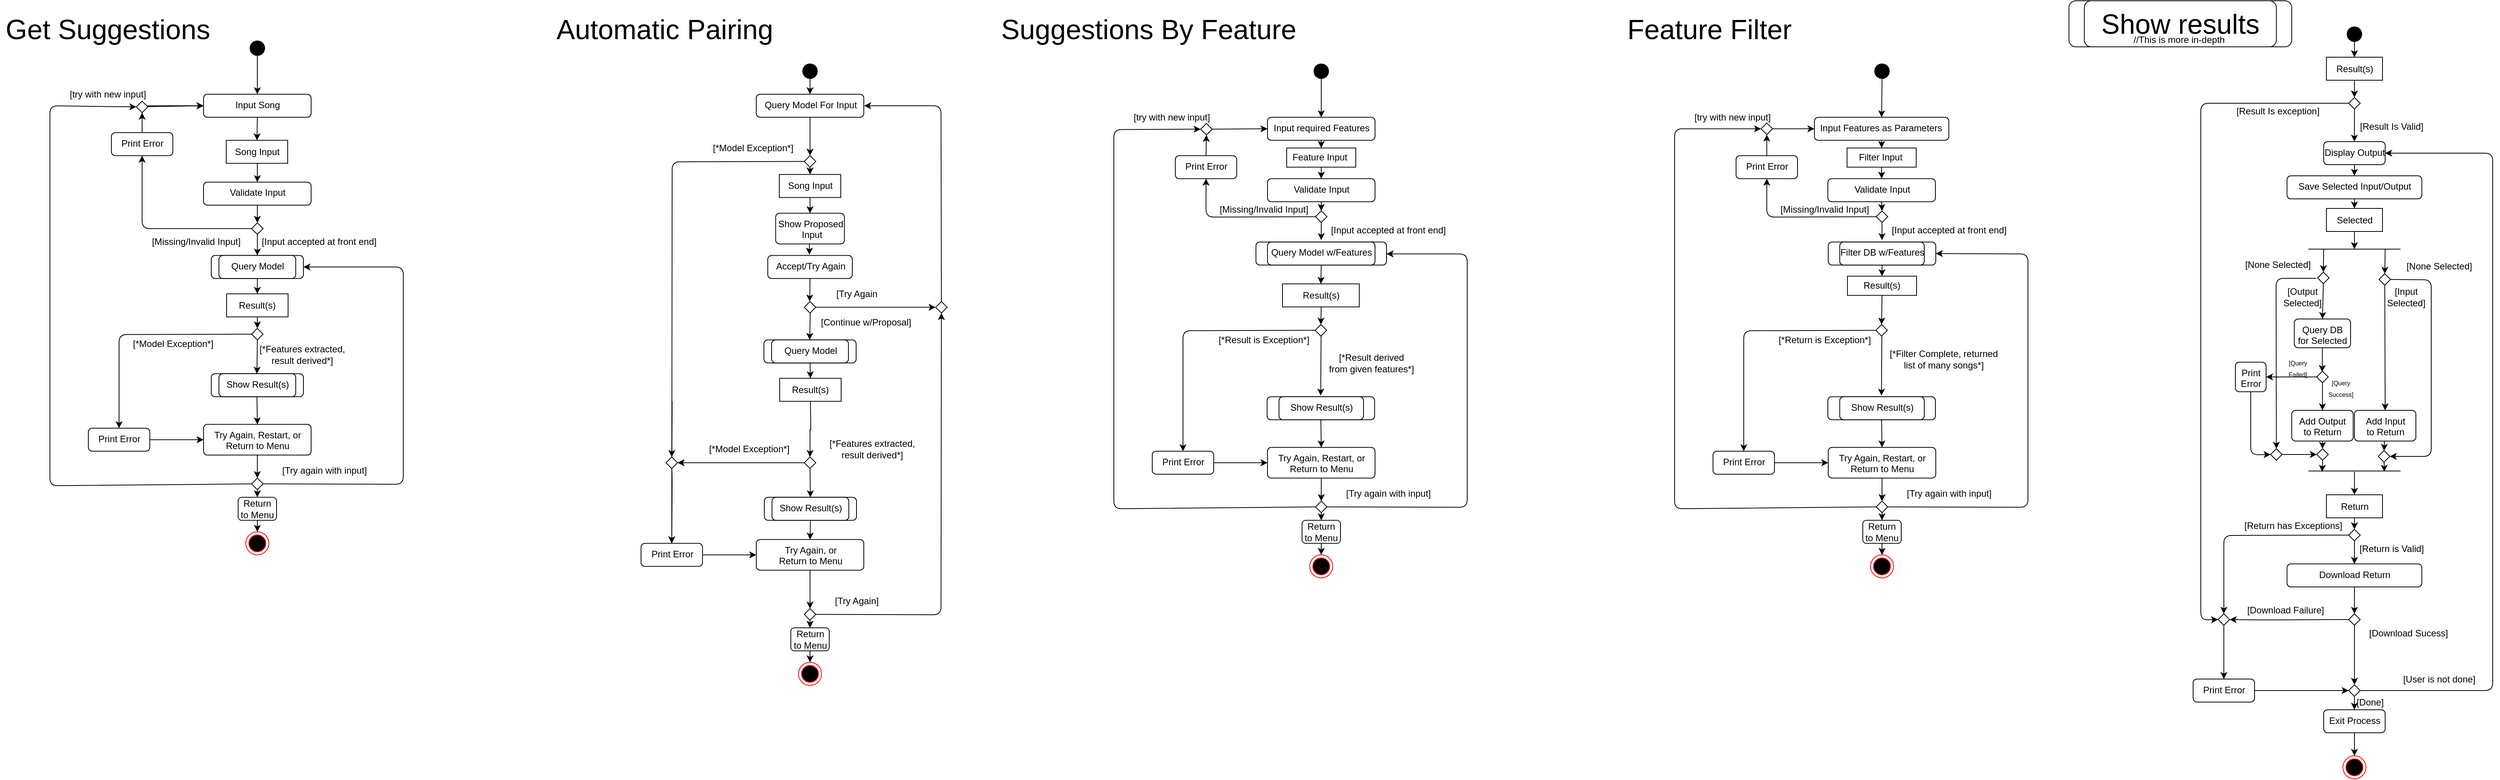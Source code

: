 <mxfile version="13.9.8" type="google"><diagram id="bG_cFXMXw94v7l16ZP2u" name="Page-1"><mxGraphModel dx="1022" dy="459" grid="1" gridSize="10" guides="1" tooltips="1" connect="1" arrows="1" fold="1" page="1" pageScale="1" pageWidth="850" pageHeight="1100" math="0" shadow="0"><root><mxCell id="0"/><mxCell id="1" parent="0"/><mxCell id="ihcL_qUSDWW4qjroYdME-382" value="" style="rounded=1;whiteSpace=wrap;html=1;" parent="1" vertex="1"><mxGeometry x="2768.37" y="30" width="290" height="60" as="geometry"/></mxCell><mxCell id="ihcL_qUSDWW4qjroYdME-380" value="" style="rounded=1;whiteSpace=wrap;html=1;" parent="1" vertex="1"><mxGeometry x="2788.37" y="30" width="250" height="60" as="geometry"/></mxCell><mxCell id="ihcL_qUSDWW4qjroYdME-372" value="Query Model w/Features" style="html=1;align=center;verticalAlign=top;rounded=1;absoluteArcSize=1;arcSize=10;dashed=0;" parent="1" vertex="1"><mxGeometry x="1710" y="344.25" width="170" height="30" as="geometry"/></mxCell><mxCell id="ihcL_qUSDWW4qjroYdME-357" value="Show Result(s)" style="html=1;align=center;verticalAlign=top;rounded=1;absoluteArcSize=1;arcSize=10;dashed=0;" parent="1" vertex="1"><mxGeometry x="1070" y="676.75" width="120" height="30" as="geometry"/></mxCell><mxCell id="z26t3rBP3Lpb-TB26qu5-3" value="Input Song" style="html=1;align=center;verticalAlign=top;rounded=1;absoluteArcSize=1;arcSize=10;dashed=0;" parent="1" vertex="1"><mxGeometry x="340" y="151.75" width="140" height="30" as="geometry"/></mxCell><mxCell id="ihcL_qUSDWW4qjroYdME-1" value="" style="endArrow=classic;html=1;entryX=0.5;entryY=0;entryDx=0;entryDy=0;" parent="1" target="ihcL_qUSDWW4qjroYdME-8" edge="1"><mxGeometry width="50" height="50" relative="1" as="geometry"><mxPoint x="410" y="211.75" as="sourcePoint"/><mxPoint x="410" y="231.75" as="targetPoint"/></mxGeometry></mxCell><mxCell id="ihcL_qUSDWW4qjroYdME-2" value="" style="rhombus;" parent="1" vertex="1"><mxGeometry x="402.5" y="319.25" width="15" height="15" as="geometry"/></mxCell><mxCell id="ihcL_qUSDWW4qjroYdME-5" value="" style="endArrow=classic;html=1;exitX=0.5;exitY=0;exitDx=0;exitDy=0;entryX=0;entryY=0.5;entryDx=0;entryDy=0;" parent="1" source="ihcL_qUSDWW4qjroYdME-207" target="z26t3rBP3Lpb-TB26qu5-3" edge="1"><mxGeometry width="50" height="50" relative="1" as="geometry"><mxPoint x="310" y="341.75" as="sourcePoint"/><mxPoint x="360" y="291.75" as="targetPoint"/><Array as="points"><mxPoint x="260" y="166.75"/></Array></mxGeometry></mxCell><mxCell id="ihcL_qUSDWW4qjroYdME-6" value="[Missing/Invalid Input]" style="text;html=1;align=center;verticalAlign=middle;resizable=0;points=[];autosize=1;" parent="1" vertex="1"><mxGeometry x="265" y="334.25" width="130" height="20" as="geometry"/></mxCell><mxCell id="ihcL_qUSDWW4qjroYdME-7" value="" style="endArrow=classic;html=1;entryX=0.5;entryY=0;entryDx=0;entryDy=0;exitX=0.5;exitY=1;exitDx=0;exitDy=0;" parent="1" source="ihcL_qUSDWW4qjroYdME-2" target="ihcL_qUSDWW4qjroYdME-14" edge="1"><mxGeometry width="50" height="50" relative="1" as="geometry"><mxPoint x="410" y="351.75" as="sourcePoint"/><mxPoint x="410" y="311.75" as="targetPoint"/></mxGeometry></mxCell><mxCell id="ihcL_qUSDWW4qjroYdME-8" value="Validate Input" style="html=1;align=center;verticalAlign=top;rounded=1;absoluteArcSize=1;arcSize=10;dashed=0;" parent="1" vertex="1"><mxGeometry x="340" y="266.25" width="140" height="30" as="geometry"/></mxCell><mxCell id="ihcL_qUSDWW4qjroYdME-9" value="" style="endArrow=classic;html=1;exitX=0.5;exitY=1;exitDx=0;exitDy=0;entryX=0.5;entryY=0;entryDx=0;entryDy=0;" parent="1" source="ihcL_qUSDWW4qjroYdME-8" target="ihcL_qUSDWW4qjroYdME-2" edge="1"><mxGeometry width="50" height="50" relative="1" as="geometry"><mxPoint x="400" y="371.75" as="sourcePoint"/><mxPoint x="450" y="321.75" as="targetPoint"/></mxGeometry></mxCell><mxCell id="ihcL_qUSDWW4qjroYdME-12" value="" style="ellipse;fillColor=#000000;strokeColor=none;" parent="1" vertex="1"><mxGeometry x="400" y="81.75" width="20" height="20" as="geometry"/></mxCell><mxCell id="ihcL_qUSDWW4qjroYdME-13" value="" style="endArrow=classic;html=1;exitX=0.5;exitY=1;exitDx=0;exitDy=0;entryX=0.5;entryY=0;entryDx=0;entryDy=0;" parent="1" source="ihcL_qUSDWW4qjroYdME-12" target="z26t3rBP3Lpb-TB26qu5-3" edge="1"><mxGeometry width="50" height="50" relative="1" as="geometry"><mxPoint x="400" y="171.75" as="sourcePoint"/><mxPoint x="450" y="121.75" as="targetPoint"/></mxGeometry></mxCell><mxCell id="ihcL_qUSDWW4qjroYdME-14" value="Query Model" style="html=1;align=center;verticalAlign=top;rounded=1;absoluteArcSize=1;arcSize=10;dashed=0;" parent="1" vertex="1"><mxGeometry x="350" y="361.75" width="120" height="30" as="geometry"/></mxCell><mxCell id="ihcL_qUSDWW4qjroYdME-16" value="" style="rhombus;" parent="1" vertex="1"><mxGeometry x="402.5" y="456.75" width="15" height="15" as="geometry"/></mxCell><mxCell id="ihcL_qUSDWW4qjroYdME-18" value="[*Model Exception*]" style="text;html=1;align=center;verticalAlign=middle;resizable=0;points=[];autosize=1;" parent="1" vertex="1"><mxGeometry x="240" y="466.75" width="120" height="20" as="geometry"/></mxCell><mxCell id="ihcL_qUSDWW4qjroYdME-19" value="" style="endArrow=classic;html=1;entryX=0.5;entryY=0;entryDx=0;entryDy=0;" parent="1" target="ihcL_qUSDWW4qjroYdME-16" edge="1"><mxGeometry width="50" height="50" relative="1" as="geometry"><mxPoint x="410" y="441.75" as="sourcePoint"/><mxPoint x="270" y="341.75" as="targetPoint"/></mxGeometry></mxCell><mxCell id="ihcL_qUSDWW4qjroYdME-22" value="" style="endArrow=classic;html=1;exitX=1;exitY=0.5;exitDx=0;exitDy=0;entryX=1;entryY=0.5;entryDx=0;entryDy=0;" parent="1" source="ihcL_qUSDWW4qjroYdME-98" target="ihcL_qUSDWW4qjroYdME-14" edge="1"><mxGeometry width="50" height="50" relative="1" as="geometry"><mxPoint x="220" y="331.75" as="sourcePoint"/><mxPoint x="650" y="653.75" as="targetPoint"/><Array as="points"><mxPoint x="600" y="659.75"/><mxPoint x="600" y="376.75"/></Array></mxGeometry></mxCell><mxCell id="ihcL_qUSDWW4qjroYdME-24" value="" style="endArrow=classic;html=1;exitX=0;exitY=0.5;exitDx=0;exitDy=0;entryX=0;entryY=0.5;entryDx=0;entryDy=0;" parent="1" source="ihcL_qUSDWW4qjroYdME-313" target="z26t3rBP3Lpb-TB26qu5-3" edge="1"><mxGeometry width="50" height="50" relative="1" as="geometry"><mxPoint x="220" y="281.75" as="sourcePoint"/><mxPoint x="270" y="231.75" as="targetPoint"/><Array as="points"/></mxGeometry></mxCell><mxCell id="ihcL_qUSDWW4qjroYdME-26" value="Print Error" style="html=1;align=center;verticalAlign=top;rounded=1;absoluteArcSize=1;arcSize=10;dashed=0;" parent="1" vertex="1"><mxGeometry x="190" y="586.75" width="80" height="30" as="geometry"/></mxCell><mxCell id="ihcL_qUSDWW4qjroYdME-31" value="" style="endArrow=classic;html=1;entryX=0.5;entryY=0;entryDx=0;entryDy=0;" parent="1" edge="1"><mxGeometry width="50" height="50" relative="1" as="geometry"><mxPoint x="410" y="471.75" as="sourcePoint"/><mxPoint x="409.5" y="515.75" as="targetPoint"/></mxGeometry></mxCell><mxCell id="ihcL_qUSDWW4qjroYdME-32" value="[*Features extracted, &lt;br&gt;result derived*]" style="text;html=1;align=center;verticalAlign=middle;resizable=0;points=[];autosize=1;" parent="1" vertex="1"><mxGeometry x="402.5" y="475.75" width="130" height="30" as="geometry"/></mxCell><mxCell id="ihcL_qUSDWW4qjroYdME-35" value="" style="ellipse;html=1;shape=endState;fillColor=#000000;strokeColor=#ff0000;" parent="1" vertex="1"><mxGeometry x="395" y="721.75" width="30" height="30" as="geometry"/></mxCell><mxCell id="ihcL_qUSDWW4qjroYdME-36" value="" style="endArrow=classic;html=1;exitX=0.5;exitY=1;exitDx=0;exitDy=0;" parent="1" edge="1"><mxGeometry width="50" height="50" relative="1" as="geometry"><mxPoint x="409.5" y="545.75" as="sourcePoint"/><mxPoint x="410" y="581.75" as="targetPoint"/></mxGeometry></mxCell><mxCell id="ihcL_qUSDWW4qjroYdME-39" value="[Try again with input]" style="text;html=1;align=center;verticalAlign=middle;resizable=0;points=[];autosize=1;" parent="1" vertex="1"><mxGeometry x="432" y="631.75" width="130" height="20" as="geometry"/></mxCell><mxCell id="ihcL_qUSDWW4qjroYdME-40" value="[try with new input]" style="text;html=1;align=center;verticalAlign=middle;resizable=0;points=[];autosize=1;" parent="1" vertex="1"><mxGeometry x="160" y="141.75" width="110" height="20" as="geometry"/></mxCell><mxCell id="ihcL_qUSDWW4qjroYdME-42" value="&lt;font style=&quot;font-size: 36px&quot;&gt;Get Suggestions&lt;/font&gt;" style="text;html=1;align=center;verticalAlign=middle;resizable=0;points=[];autosize=1;" parent="1" vertex="1"><mxGeometry x="75" y="51.75" width="280" height="30" as="geometry"/></mxCell><mxCell id="ihcL_qUSDWW4qjroYdME-43" value="[Input accepted at front end]" style="text;html=1;align=center;verticalAlign=middle;resizable=0;points=[];autosize=1;" parent="1" vertex="1"><mxGeometry x="410" y="334.25" width="160" height="20" as="geometry"/></mxCell><mxCell id="ihcL_qUSDWW4qjroYdME-44" value="&lt;font style=&quot;font-size: 36px&quot;&gt;Automatic Pairing&lt;/font&gt;" style="text;html=1;align=center;verticalAlign=middle;resizable=0;points=[];autosize=1;" parent="1" vertex="1"><mxGeometry x="790" y="51.75" width="300" height="30" as="geometry"/></mxCell><mxCell id="ihcL_qUSDWW4qjroYdME-45" value="Query Model For Input" style="html=1;align=center;verticalAlign=top;rounded=1;absoluteArcSize=1;arcSize=10;dashed=0;" parent="1" vertex="1"><mxGeometry x="1059.5" y="151.75" width="140" height="30" as="geometry"/></mxCell><mxCell id="ihcL_qUSDWW4qjroYdME-59" value="[*Model Exception*]" style="text;html=1;align=center;verticalAlign=middle;resizable=0;points=[];autosize=1;" parent="1" vertex="1"><mxGeometry x="994.5" y="211.75" width="120" height="20" as="geometry"/></mxCell><mxCell id="ihcL_qUSDWW4qjroYdME-62" value="" style="endArrow=classic;html=1;" parent="1" edge="1"><mxGeometry width="50" height="50" relative="1" as="geometry"><mxPoint x="1128.67" y="320.75" as="sourcePoint"/><mxPoint x="1128.67" y="360.75" as="targetPoint"/></mxGeometry></mxCell><mxCell id="ihcL_qUSDWW4qjroYdME-68" value="" style="endArrow=classic;html=1;exitX=0.5;exitY=1;exitDx=0;exitDy=0;" parent="1" edge="1"><mxGeometry width="50" height="50" relative="1" as="geometry"><mxPoint x="1129.79" y="436.75" as="sourcePoint"/><mxPoint x="1129" y="471.75" as="targetPoint"/></mxGeometry></mxCell><mxCell id="ihcL_qUSDWW4qjroYdME-69" value="[*Features extracted, &lt;br&gt;result derived*]" style="text;html=1;align=center;verticalAlign=middle;resizable=0;points=[];autosize=1;" parent="1" vertex="1"><mxGeometry x="1144.5" y="598.75" width="130" height="30" as="geometry"/></mxCell><mxCell id="ihcL_qUSDWW4qjroYdME-112" value="" style="edgeStyle=orthogonalEdgeStyle;rounded=0;orthogonalLoop=1;jettySize=auto;html=1;entryX=0.5;entryY=0;entryDx=0;entryDy=0;" parent="1" target="ihcL_qUSDWW4qjroYdME-113" edge="1"><mxGeometry relative="1" as="geometry"><mxPoint x="1130" y="551.75" as="sourcePoint"/><mxPoint x="1129" y="561.75" as="targetPoint"/></mxGeometry></mxCell><mxCell id="ihcL_qUSDWW4qjroYdME-70" value="Show Result(s)" style="html=1;align=center;verticalAlign=top;rounded=1;absoluteArcSize=1;arcSize=10;dashed=0;" parent="1" vertex="1"><mxGeometry x="1080" y="676.75" width="100" height="30" as="geometry"/></mxCell><mxCell id="ihcL_qUSDWW4qjroYdME-84" value="Show Proposed&lt;br&gt;&amp;nbsp;Input" style="html=1;align=center;verticalAlign=top;rounded=1;absoluteArcSize=1;arcSize=10;dashed=0;" parent="1" vertex="1"><mxGeometry x="1084.75" y="306.75" width="89.5" height="40" as="geometry"/></mxCell><mxCell id="ihcL_qUSDWW4qjroYdME-85" value="" style="ellipse;fillColor=#000000;strokeColor=none;" parent="1" vertex="1"><mxGeometry x="1119.5" y="111.75" width="20" height="20" as="geometry"/></mxCell><mxCell id="ihcL_qUSDWW4qjroYdME-86" value="" style="endArrow=classic;html=1;exitX=0.5;exitY=1;exitDx=0;exitDy=0;entryX=0.5;entryY=0;entryDx=0;entryDy=0;" parent="1" source="ihcL_qUSDWW4qjroYdME-85" target="ihcL_qUSDWW4qjroYdME-45" edge="1"><mxGeometry width="50" height="50" relative="1" as="geometry"><mxPoint x="1010" y="301.75" as="sourcePoint"/><mxPoint x="1060" y="251.75" as="targetPoint"/></mxGeometry></mxCell><mxCell id="ihcL_qUSDWW4qjroYdME-89" value="" style="rhombus;" parent="1" vertex="1"><mxGeometry x="1122" y="231.75" width="15" height="15" as="geometry"/></mxCell><mxCell id="ihcL_qUSDWW4qjroYdME-90" value="" style="endArrow=classic;html=1;entryX=0.5;entryY=0;entryDx=0;entryDy=0;exitX=0.5;exitY=1;exitDx=0;exitDy=0;" parent="1" source="ihcL_qUSDWW4qjroYdME-355" target="ihcL_qUSDWW4qjroYdME-84" edge="1"><mxGeometry width="50" height="50" relative="1" as="geometry"><mxPoint x="1130" y="291.75" as="sourcePoint"/><mxPoint x="1060" y="331.75" as="targetPoint"/></mxGeometry></mxCell><mxCell id="ihcL_qUSDWW4qjroYdME-91" value="" style="endArrow=classic;html=1;exitX=0.5;exitY=1;exitDx=0;exitDy=0;entryX=0.5;entryY=0;entryDx=0;entryDy=0;" parent="1" source="ihcL_qUSDWW4qjroYdME-45" target="ihcL_qUSDWW4qjroYdME-89" edge="1"><mxGeometry width="50" height="50" relative="1" as="geometry"><mxPoint x="1010" y="381.75" as="sourcePoint"/><mxPoint x="1060" y="331.75" as="targetPoint"/></mxGeometry></mxCell><mxCell id="ihcL_qUSDWW4qjroYdME-92" value="" style="endArrow=classic;html=1;exitX=0;exitY=0.5;exitDx=0;exitDy=0;entryX=0.5;entryY=0;entryDx=0;entryDy=0;" parent="1" source="ihcL_qUSDWW4qjroYdME-89" target="ihcL_qUSDWW4qjroYdME-117" edge="1"><mxGeometry width="50" height="50" relative="1" as="geometry"><mxPoint x="1140" y="239.75" as="sourcePoint"/><mxPoint x="1300" y="239.75" as="targetPoint"/><Array as="points"><mxPoint x="950" y="239.75"/></Array></mxGeometry></mxCell><mxCell id="ihcL_qUSDWW4qjroYdME-94" value="" style="rhombus;" parent="1" vertex="1"><mxGeometry x="1122" y="421.75" width="15" height="15" as="geometry"/></mxCell><mxCell id="ihcL_qUSDWW4qjroYdME-97" value="Try Again, Restart, or &lt;br&gt;Return to Menu" style="html=1;align=center;verticalAlign=top;rounded=1;absoluteArcSize=1;arcSize=10;dashed=0;" parent="1" vertex="1"><mxGeometry x="340" y="581.75" width="140" height="40" as="geometry"/></mxCell><mxCell id="ihcL_qUSDWW4qjroYdME-98" value="" style="rhombus;" parent="1" vertex="1"><mxGeometry x="402.5" y="651.75" width="15" height="15" as="geometry"/></mxCell><mxCell id="ihcL_qUSDWW4qjroYdME-100" value="" style="endArrow=classic;html=1;exitX=0.5;exitY=1;exitDx=0;exitDy=0;entryX=0.5;entryY=0;entryDx=0;entryDy=0;" parent="1" source="ihcL_qUSDWW4qjroYdME-97" target="ihcL_qUSDWW4qjroYdME-98" edge="1"><mxGeometry width="50" height="50" relative="1" as="geometry"><mxPoint x="330" y="571.75" as="sourcePoint"/><mxPoint x="380" y="521.75" as="targetPoint"/></mxGeometry></mxCell><mxCell id="ihcL_qUSDWW4qjroYdME-101" value="" style="endArrow=classic;html=1;entryX=0.5;entryY=0;entryDx=0;entryDy=0;" parent="1" target="ihcL_qUSDWW4qjroYdME-35" edge="1"><mxGeometry width="50" height="50" relative="1" as="geometry"><mxPoint x="410" y="701.75" as="sourcePoint"/><mxPoint x="380" y="521.75" as="targetPoint"/></mxGeometry></mxCell><mxCell id="ihcL_qUSDWW4qjroYdME-102" value="" style="endArrow=classic;html=1;exitX=1;exitY=0.5;exitDx=0;exitDy=0;entryX=0;entryY=0.5;entryDx=0;entryDy=0;" parent="1" source="ihcL_qUSDWW4qjroYdME-26" target="ihcL_qUSDWW4qjroYdME-97" edge="1"><mxGeometry width="50" height="50" relative="1" as="geometry"><mxPoint x="290" y="521.75" as="sourcePoint"/><mxPoint x="340" y="471.75" as="targetPoint"/></mxGeometry></mxCell><mxCell id="ihcL_qUSDWW4qjroYdME-104" value="Try Again, or &lt;br&gt;Return to Menu" style="html=1;align=center;verticalAlign=top;rounded=1;absoluteArcSize=1;arcSize=10;dashed=0;" parent="1" vertex="1"><mxGeometry x="1059.5" y="731.75" width="140" height="40" as="geometry"/></mxCell><mxCell id="ihcL_qUSDWW4qjroYdME-105" value="" style="endArrow=classic;html=1;exitX=0.5;exitY=1;exitDx=0;exitDy=0;entryX=0.5;entryY=0;entryDx=0;entryDy=0;" parent="1" source="ihcL_qUSDWW4qjroYdME-70" target="ihcL_qUSDWW4qjroYdME-104" edge="1"><mxGeometry width="50" height="50" relative="1" as="geometry"><mxPoint x="820" y="741.75" as="sourcePoint"/><mxPoint x="870" y="691.75" as="targetPoint"/></mxGeometry></mxCell><mxCell id="ihcL_qUSDWW4qjroYdME-108" value="Accept/Try Again" style="html=1;align=center;verticalAlign=top;rounded=1;absoluteArcSize=1;arcSize=10;dashed=0;" parent="1" vertex="1"><mxGeometry x="1074.5" y="361.75" width="110" height="30" as="geometry"/></mxCell><mxCell id="ihcL_qUSDWW4qjroYdME-110" value="Query Model" style="html=1;align=center;verticalAlign=top;rounded=1;absoluteArcSize=1;arcSize=10;dashed=0;" parent="1" vertex="1"><mxGeometry x="1069.5" y="471.75" width="120" height="30" as="geometry"/></mxCell><mxCell id="ihcL_qUSDWW4qjroYdME-113" value="" style="rhombus;" parent="1" vertex="1"><mxGeometry x="1122" y="624.25" width="15" height="15" as="geometry"/></mxCell><mxCell id="ihcL_qUSDWW4qjroYdME-115" value="" style="endArrow=classic;html=1;entryX=0.5;entryY=0;entryDx=0;entryDy=0;exitX=0.5;exitY=1;exitDx=0;exitDy=0;" parent="1" source="ihcL_qUSDWW4qjroYdME-113" target="ihcL_qUSDWW4qjroYdME-70" edge="1"><mxGeometry width="50" height="50" relative="1" as="geometry"><mxPoint x="1130" y="661.75" as="sourcePoint"/><mxPoint x="1030" y="571.75" as="targetPoint"/></mxGeometry></mxCell><mxCell id="ihcL_qUSDWW4qjroYdME-116" value="" style="endArrow=classic;html=1;exitX=0.5;exitY=1;exitDx=0;exitDy=0;entryX=0.5;entryY=0;entryDx=0;entryDy=0;" parent="1" source="ihcL_qUSDWW4qjroYdME-330" target="ihcL_qUSDWW4qjroYdME-117" edge="1"><mxGeometry width="50" height="50" relative="1" as="geometry"><mxPoint x="1120" y="581.75" as="sourcePoint"/><mxPoint x="990" y="589.75" as="targetPoint"/><Array as="points"><mxPoint x="950" y="651.75"/></Array></mxGeometry></mxCell><mxCell id="ihcL_qUSDWW4qjroYdME-117" value="Print Error" style="html=1;align=center;verticalAlign=top;rounded=1;absoluteArcSize=1;arcSize=10;dashed=0;" parent="1" vertex="1"><mxGeometry x="909.5" y="736.75" width="80" height="30" as="geometry"/></mxCell><mxCell id="ihcL_qUSDWW4qjroYdME-118" value="" style="endArrow=classic;html=1;exitX=1;exitY=0.5;exitDx=0;exitDy=0;entryX=0;entryY=0.5;entryDx=0;entryDy=0;" parent="1" source="ihcL_qUSDWW4qjroYdME-117" edge="1"><mxGeometry width="50" height="50" relative="1" as="geometry"><mxPoint x="1009.5" y="671.75" as="sourcePoint"/><mxPoint x="1059.5" y="751.75" as="targetPoint"/></mxGeometry></mxCell><mxCell id="ihcL_qUSDWW4qjroYdME-120" value="" style="endArrow=classic;html=1;exitX=0.5;exitY=1;exitDx=0;exitDy=0;" parent="1" source="ihcL_qUSDWW4qjroYdME-108" edge="1"><mxGeometry width="50" height="50" relative="1" as="geometry"><mxPoint x="1060" y="611.75" as="sourcePoint"/><mxPoint x="1129" y="421.75" as="targetPoint"/></mxGeometry></mxCell><mxCell id="ihcL_qUSDWW4qjroYdME-121" value="" style="endArrow=classic;html=1;exitX=0.5;exitY=0;exitDx=0;exitDy=0;" parent="1" source="ihcL_qUSDWW4qjroYdME-333" edge="1"><mxGeometry width="50" height="50" relative="1" as="geometry"><mxPoint x="1350" y="381.75" as="sourcePoint"/><mxPoint x="1200" y="166.75" as="targetPoint"/><Array as="points"><mxPoint x="1300" y="166.75"/></Array></mxGeometry></mxCell><mxCell id="ihcL_qUSDWW4qjroYdME-123" value="[Try Again" style="text;html=1;align=center;verticalAlign=middle;resizable=0;points=[];autosize=1;" parent="1" vertex="1"><mxGeometry x="1155" y="401.75" width="70" height="20" as="geometry"/></mxCell><mxCell id="ihcL_qUSDWW4qjroYdME-126" value="[*Model Exception*]" style="text;html=1;align=center;verticalAlign=middle;resizable=0;points=[];autosize=1;" parent="1" vertex="1"><mxGeometry x="989.5" y="604.25" width="120" height="20" as="geometry"/></mxCell><mxCell id="ihcL_qUSDWW4qjroYdME-132" value="" style="rhombus;" parent="1" vertex="1"><mxGeometry x="1122" y="821.75" width="15" height="15" as="geometry"/></mxCell><mxCell id="ihcL_qUSDWW4qjroYdME-133" value="" style="endArrow=classic;html=1;exitX=0.5;exitY=1;exitDx=0;exitDy=0;entryX=0.5;entryY=0;entryDx=0;entryDy=0;" parent="1" source="ihcL_qUSDWW4qjroYdME-104" target="ihcL_qUSDWW4qjroYdME-132" edge="1"><mxGeometry width="50" height="50" relative="1" as="geometry"><mxPoint x="1100" y="651.75" as="sourcePoint"/><mxPoint x="1150" y="601.75" as="targetPoint"/></mxGeometry></mxCell><mxCell id="ihcL_qUSDWW4qjroYdME-137" value="[Try Again]" style="text;html=1;align=center;verticalAlign=middle;resizable=0;points=[];autosize=1;" parent="1" vertex="1"><mxGeometry x="1155" y="801.75" width="70" height="20" as="geometry"/></mxCell><mxCell id="ihcL_qUSDWW4qjroYdME-138" value="[Continue w/Proposal]" style="text;html=1;align=center;verticalAlign=middle;resizable=0;points=[];autosize=1;" parent="1" vertex="1"><mxGeometry x="1137" y="438.75" width="130" height="20" as="geometry"/></mxCell><mxCell id="ihcL_qUSDWW4qjroYdME-140" value="Input required Features" style="html=1;align=center;verticalAlign=top;rounded=1;absoluteArcSize=1;arcSize=10;dashed=0;" parent="1" vertex="1"><mxGeometry x="1725" y="181.75" width="140" height="30" as="geometry"/></mxCell><mxCell id="ihcL_qUSDWW4qjroYdME-141" value="" style="endArrow=classic;html=1;entryX=0.5;entryY=0;entryDx=0;entryDy=0;exitX=0.5;exitY=1;exitDx=0;exitDy=0;" parent="1" source="ihcL_qUSDWW4qjroYdME-364" target="ihcL_qUSDWW4qjroYdME-146" edge="1"><mxGeometry width="50" height="50" relative="1" as="geometry"><mxPoint x="1795" y="251.75" as="sourcePoint"/><mxPoint x="1795" y="261.75" as="targetPoint"/></mxGeometry></mxCell><mxCell id="ihcL_qUSDWW4qjroYdME-142" value="" style="rhombus;" parent="1" vertex="1"><mxGeometry x="1787.5" y="303.75" width="15" height="15" as="geometry"/></mxCell><mxCell id="ihcL_qUSDWW4qjroYdME-143" value="" style="endArrow=classic;html=1;exitX=1;exitY=0.5;exitDx=0;exitDy=0;entryX=0;entryY=0.5;entryDx=0;entryDy=0;" parent="1" source="ihcL_qUSDWW4qjroYdME-338" target="ihcL_qUSDWW4qjroYdME-140" edge="1"><mxGeometry width="50" height="50" relative="1" as="geometry"><mxPoint x="1695" y="371.75" as="sourcePoint"/><mxPoint x="1745" y="321.75" as="targetPoint"/><Array as="points"/></mxGeometry></mxCell><mxCell id="ihcL_qUSDWW4qjroYdME-144" value="[Missing/Invalid Input]" style="text;html=1;align=center;verticalAlign=middle;resizable=0;points=[];autosize=1;" parent="1" vertex="1"><mxGeometry x="1655" y="291.75" width="130" height="20" as="geometry"/></mxCell><mxCell id="ihcL_qUSDWW4qjroYdME-145" value="" style="endArrow=classic;html=1;exitX=0.5;exitY=1;exitDx=0;exitDy=0;" parent="1" source="ihcL_qUSDWW4qjroYdME-142" edge="1"><mxGeometry width="50" height="50" relative="1" as="geometry"><mxPoint x="1755" y="381.75" as="sourcePoint"/><mxPoint x="1795" y="341.75" as="targetPoint"/></mxGeometry></mxCell><mxCell id="ihcL_qUSDWW4qjroYdME-146" value="Validate Input" style="html=1;align=center;verticalAlign=top;rounded=1;absoluteArcSize=1;arcSize=10;dashed=0;" parent="1" vertex="1"><mxGeometry x="1725" y="261.75" width="140" height="30" as="geometry"/></mxCell><mxCell id="ihcL_qUSDWW4qjroYdME-147" value="" style="endArrow=classic;html=1;exitX=0.5;exitY=1;exitDx=0;exitDy=0;entryX=0.5;entryY=0;entryDx=0;entryDy=0;" parent="1" source="ihcL_qUSDWW4qjroYdME-146" target="ihcL_qUSDWW4qjroYdME-142" edge="1"><mxGeometry width="50" height="50" relative="1" as="geometry"><mxPoint x="1785" y="401.75" as="sourcePoint"/><mxPoint x="1835" y="351.75" as="targetPoint"/></mxGeometry></mxCell><mxCell id="ihcL_qUSDWW4qjroYdME-148" value="" style="ellipse;fillColor=#000000;strokeColor=none;" parent="1" vertex="1"><mxGeometry x="1785" y="111.75" width="20" height="20" as="geometry"/></mxCell><mxCell id="ihcL_qUSDWW4qjroYdME-149" value="" style="endArrow=classic;html=1;exitX=0.5;exitY=1;exitDx=0;exitDy=0;entryX=0.5;entryY=0;entryDx=0;entryDy=0;" parent="1" source="ihcL_qUSDWW4qjroYdME-148" target="ihcL_qUSDWW4qjroYdME-140" edge="1"><mxGeometry width="50" height="50" relative="1" as="geometry"><mxPoint x="1785" y="201.75" as="sourcePoint"/><mxPoint x="1835" y="151.75" as="targetPoint"/></mxGeometry></mxCell><mxCell id="ihcL_qUSDWW4qjroYdME-150" value="Query Model w/Features" style="html=1;align=center;verticalAlign=top;rounded=1;absoluteArcSize=1;arcSize=10;dashed=0;" parent="1" vertex="1"><mxGeometry x="1725" y="344.25" width="140" height="30" as="geometry"/></mxCell><mxCell id="ihcL_qUSDWW4qjroYdME-151" value="" style="rhombus;" parent="1" vertex="1"><mxGeometry x="1787" y="451.75" width="15" height="15" as="geometry"/></mxCell><mxCell id="ihcL_qUSDWW4qjroYdME-152" value="[*Result is Exception*]" style="text;html=1;align=center;verticalAlign=middle;resizable=0;points=[];autosize=1;" parent="1" vertex="1"><mxGeometry x="1655" y="461.75" width="130" height="20" as="geometry"/></mxCell><mxCell id="ihcL_qUSDWW4qjroYdME-153" value="" style="endArrow=classic;html=1;entryX=0.5;entryY=0;entryDx=0;entryDy=0;" parent="1" target="ihcL_qUSDWW4qjroYdME-151" edge="1"><mxGeometry width="50" height="50" relative="1" as="geometry"><mxPoint x="1795" y="421.75" as="sourcePoint"/><mxPoint x="1655" y="371.75" as="targetPoint"/></mxGeometry></mxCell><mxCell id="ihcL_qUSDWW4qjroYdME-154" value="" style="endArrow=classic;html=1;exitX=1;exitY=0.5;exitDx=0;exitDy=0;" parent="1" source="ihcL_qUSDWW4qjroYdME-169" edge="1"><mxGeometry width="50" height="50" relative="1" as="geometry"><mxPoint x="1605" y="361.75" as="sourcePoint"/><mxPoint x="1880" y="359.75" as="targetPoint"/><Array as="points"><mxPoint x="1985" y="689.75"/><mxPoint x="1985" y="359.75"/></Array></mxGeometry></mxCell><mxCell id="ihcL_qUSDWW4qjroYdME-156" value="Print Error" style="html=1;align=center;verticalAlign=top;rounded=1;absoluteArcSize=1;arcSize=10;dashed=0;" parent="1" vertex="1"><mxGeometry x="1575" y="616.75" width="80" height="30" as="geometry"/></mxCell><mxCell id="ihcL_qUSDWW4qjroYdME-157" value="" style="endArrow=classic;html=1;exitX=0;exitY=0.5;exitDx=0;exitDy=0;entryX=0.5;entryY=0;entryDx=0;entryDy=0;" parent="1" source="ihcL_qUSDWW4qjroYdME-151" target="ihcL_qUSDWW4qjroYdME-156" edge="1"><mxGeometry width="50" height="50" relative="1" as="geometry"><mxPoint x="1787" y="459.25" as="sourcePoint"/><mxPoint x="1685" y="451.75" as="targetPoint"/><Array as="points"><mxPoint x="1615" y="459.75"/></Array></mxGeometry></mxCell><mxCell id="ihcL_qUSDWW4qjroYdME-158" value="" style="endArrow=classic;html=1;exitX=0.5;exitY=1;exitDx=0;exitDy=0;entryX=0.5;entryY=0;entryDx=0;entryDy=0;" parent="1" edge="1"><mxGeometry width="50" height="50" relative="1" as="geometry"><mxPoint x="1794.79" y="466.75" as="sourcePoint"/><mxPoint x="1794.29" y="544.25" as="targetPoint"/></mxGeometry></mxCell><mxCell id="ihcL_qUSDWW4qjroYdME-159" value="[*Result derived &lt;br&gt;from given features*]" style="text;html=1;align=center;verticalAlign=middle;resizable=0;points=[];autosize=1;" parent="1" vertex="1"><mxGeometry x="1795" y="486.75" width="130" height="30" as="geometry"/></mxCell><mxCell id="ihcL_qUSDWW4qjroYdME-160" value="Show Result(s)" style="html=1;align=center;verticalAlign=top;rounded=1;absoluteArcSize=1;arcSize=10;dashed=0;" parent="1" vertex="1"><mxGeometry x="1724.5" y="545.75" width="140" height="30" as="geometry"/></mxCell><mxCell id="ihcL_qUSDWW4qjroYdME-162" value="" style="endArrow=classic;html=1;exitX=0.5;exitY=1;exitDx=0;exitDy=0;" parent="1" source="ihcL_qUSDWW4qjroYdME-160" edge="1"><mxGeometry width="50" height="50" relative="1" as="geometry"><mxPoint x="1755" y="501.75" as="sourcePoint"/><mxPoint x="1795" y="611.75" as="targetPoint"/></mxGeometry></mxCell><mxCell id="ihcL_qUSDWW4qjroYdME-163" value="[Try again with input]" style="text;html=1;align=center;verticalAlign=middle;resizable=0;points=[];autosize=1;" parent="1" vertex="1"><mxGeometry x="1817" y="661.75" width="130" height="20" as="geometry"/></mxCell><mxCell id="ihcL_qUSDWW4qjroYdME-164" value="[try with new input]" style="text;html=1;align=center;verticalAlign=middle;resizable=0;points=[];autosize=1;" parent="1" vertex="1"><mxGeometry x="1545" y="171.75" width="110" height="20" as="geometry"/></mxCell><mxCell id="ihcL_qUSDWW4qjroYdME-166" value="&lt;font style=&quot;font-size: 36px&quot;&gt;Suggestions By Feature&lt;/font&gt;" style="text;html=1;align=center;verticalAlign=middle;resizable=0;points=[];autosize=1;" parent="1" vertex="1"><mxGeometry x="1370" y="51.75" width="400" height="30" as="geometry"/></mxCell><mxCell id="ihcL_qUSDWW4qjroYdME-167" value="[Input accepted at front end]" style="text;html=1;align=center;verticalAlign=middle;resizable=0;points=[];autosize=1;" parent="1" vertex="1"><mxGeometry x="1802" y="318.75" width="160" height="20" as="geometry"/></mxCell><mxCell id="ihcL_qUSDWW4qjroYdME-168" value="Try Again, Restart, or &lt;br&gt;Return to Menu" style="html=1;align=center;verticalAlign=top;rounded=1;absoluteArcSize=1;arcSize=10;dashed=0;" parent="1" vertex="1"><mxGeometry x="1725" y="611.75" width="140" height="40" as="geometry"/></mxCell><mxCell id="ihcL_qUSDWW4qjroYdME-169" value="" style="rhombus;" parent="1" vertex="1"><mxGeometry x="1787.5" y="681.75" width="15" height="15" as="geometry"/></mxCell><mxCell id="ihcL_qUSDWW4qjroYdME-170" value="" style="endArrow=classic;html=1;exitX=0.5;exitY=1;exitDx=0;exitDy=0;entryX=0.5;entryY=0;entryDx=0;entryDy=0;" parent="1" source="ihcL_qUSDWW4qjroYdME-168" target="ihcL_qUSDWW4qjroYdME-169" edge="1"><mxGeometry width="50" height="50" relative="1" as="geometry"><mxPoint x="1715" y="601.75" as="sourcePoint"/><mxPoint x="1765" y="551.75" as="targetPoint"/></mxGeometry></mxCell><mxCell id="ihcL_qUSDWW4qjroYdME-172" value="" style="endArrow=classic;html=1;exitX=1;exitY=0.5;exitDx=0;exitDy=0;entryX=0;entryY=0.5;entryDx=0;entryDy=0;" parent="1" source="ihcL_qUSDWW4qjroYdME-156" target="ihcL_qUSDWW4qjroYdME-168" edge="1"><mxGeometry width="50" height="50" relative="1" as="geometry"><mxPoint x="1675" y="551.75" as="sourcePoint"/><mxPoint x="1725" y="501.75" as="targetPoint"/></mxGeometry></mxCell><mxCell id="ihcL_qUSDWW4qjroYdME-174" value="Input Features as Parameters&amp;nbsp;" style="html=1;align=center;verticalAlign=top;rounded=1;absoluteArcSize=1;arcSize=10;dashed=0;" parent="1" vertex="1"><mxGeometry x="2437" y="181.75" width="175" height="30" as="geometry"/></mxCell><mxCell id="ihcL_qUSDWW4qjroYdME-175" value="" style="endArrow=classic;html=1;entryX=0.5;entryY=0;entryDx=0;entryDy=0;exitX=0.5;exitY=1;exitDx=0;exitDy=0;" parent="1" source="ihcL_qUSDWW4qjroYdME-374" target="ihcL_qUSDWW4qjroYdME-180" edge="1"><mxGeometry width="50" height="50" relative="1" as="geometry"><mxPoint x="2525" y="251.75" as="sourcePoint"/><mxPoint x="2525" y="261.75" as="targetPoint"/></mxGeometry></mxCell><mxCell id="ihcL_qUSDWW4qjroYdME-176" value="" style="rhombus;" parent="1" vertex="1"><mxGeometry x="2517.5" y="303.75" width="15" height="15" as="geometry"/></mxCell><mxCell id="ihcL_qUSDWW4qjroYdME-177" value="" style="endArrow=classic;html=1;exitX=0.5;exitY=0;exitDx=0;exitDy=0;entryX=0.5;entryY=1;entryDx=0;entryDy=0;" parent="1" source="ihcL_qUSDWW4qjroYdME-213" target="ihcL_qUSDWW4qjroYdME-342" edge="1"><mxGeometry width="50" height="50" relative="1" as="geometry"><mxPoint x="2425" y="371.75" as="sourcePoint"/><mxPoint x="2375" y="211.75" as="targetPoint"/><Array as="points"><mxPoint x="2375" y="221.75"/></Array></mxGeometry></mxCell><mxCell id="ihcL_qUSDWW4qjroYdME-178" value="[Missing/Invalid Input]" style="text;html=1;align=center;verticalAlign=middle;resizable=0;points=[];autosize=1;" parent="1" vertex="1"><mxGeometry x="2385" y="291.75" width="130" height="20" as="geometry"/></mxCell><mxCell id="ihcL_qUSDWW4qjroYdME-179" value="" style="endArrow=classic;html=1;exitX=0.5;exitY=1;exitDx=0;exitDy=0;" parent="1" source="ihcL_qUSDWW4qjroYdME-176" edge="1"><mxGeometry width="50" height="50" relative="1" as="geometry"><mxPoint x="2485" y="381.75" as="sourcePoint"/><mxPoint x="2525" y="341.75" as="targetPoint"/></mxGeometry></mxCell><mxCell id="ihcL_qUSDWW4qjroYdME-180" value="Validate Input" style="html=1;align=center;verticalAlign=top;rounded=1;absoluteArcSize=1;arcSize=10;dashed=0;" parent="1" vertex="1"><mxGeometry x="2454.5" y="261.75" width="140" height="30" as="geometry"/></mxCell><mxCell id="ihcL_qUSDWW4qjroYdME-181" value="" style="endArrow=classic;html=1;exitX=0.5;exitY=1;exitDx=0;exitDy=0;entryX=0.5;entryY=0;entryDx=0;entryDy=0;" parent="1" source="ihcL_qUSDWW4qjroYdME-180" target="ihcL_qUSDWW4qjroYdME-176" edge="1"><mxGeometry width="50" height="50" relative="1" as="geometry"><mxPoint x="2515" y="401.75" as="sourcePoint"/><mxPoint x="2565" y="351.75" as="targetPoint"/></mxGeometry></mxCell><mxCell id="ihcL_qUSDWW4qjroYdME-182" value="" style="ellipse;fillColor=#000000;strokeColor=none;" parent="1" vertex="1"><mxGeometry x="2515" y="111.75" width="20" height="20" as="geometry"/></mxCell><mxCell id="ihcL_qUSDWW4qjroYdME-183" value="" style="endArrow=classic;html=1;exitX=0.5;exitY=1;exitDx=0;exitDy=0;entryX=0.5;entryY=0;entryDx=0;entryDy=0;" parent="1" source="ihcL_qUSDWW4qjroYdME-182" target="ihcL_qUSDWW4qjroYdME-174" edge="1"><mxGeometry width="50" height="50" relative="1" as="geometry"><mxPoint x="2515" y="201.75" as="sourcePoint"/><mxPoint x="2565" y="151.75" as="targetPoint"/></mxGeometry></mxCell><mxCell id="ihcL_qUSDWW4qjroYdME-184" value="Filter DB w/Features" style="html=1;align=center;verticalAlign=top;rounded=1;absoluteArcSize=1;arcSize=10;dashed=0;" parent="1" vertex="1"><mxGeometry x="2455" y="344.25" width="140" height="30" as="geometry"/></mxCell><mxCell id="ihcL_qUSDWW4qjroYdME-185" value="" style="rhombus;" parent="1" vertex="1"><mxGeometry x="2517" y="451.75" width="15" height="15" as="geometry"/></mxCell><mxCell id="ihcL_qUSDWW4qjroYdME-186" value="[*Return is Exception*]" style="text;html=1;align=center;verticalAlign=middle;resizable=0;points=[];autosize=1;" parent="1" vertex="1"><mxGeometry x="2380" y="461.75" width="140" height="20" as="geometry"/></mxCell><mxCell id="ihcL_qUSDWW4qjroYdME-187" value="" style="endArrow=classic;html=1;entryX=0.5;entryY=0;entryDx=0;entryDy=0;exitX=0.5;exitY=1;exitDx=0;exitDy=0;" parent="1" source="ihcL_qUSDWW4qjroYdME-376" target="ihcL_qUSDWW4qjroYdME-185" edge="1"><mxGeometry width="50" height="50" relative="1" as="geometry"><mxPoint x="2525" y="431.75" as="sourcePoint"/><mxPoint x="2385" y="371.75" as="targetPoint"/></mxGeometry></mxCell><mxCell id="ihcL_qUSDWW4qjroYdME-188" value="" style="endArrow=classic;html=1;exitX=1;exitY=0.5;exitDx=0;exitDy=0;entryX=1;entryY=0.5;entryDx=0;entryDy=0;" parent="1" source="ihcL_qUSDWW4qjroYdME-202" target="ihcL_qUSDWW4qjroYdME-184" edge="1"><mxGeometry width="50" height="50" relative="1" as="geometry"><mxPoint x="2335" y="361.75" as="sourcePoint"/><mxPoint x="2765" y="683.75" as="targetPoint"/><Array as="points"><mxPoint x="2715" y="689.75"/><mxPoint x="2715" y="359.75"/></Array></mxGeometry></mxCell><mxCell id="ihcL_qUSDWW4qjroYdME-189" value="" style="endArrow=classic;html=1;exitX=0;exitY=0.5;exitDx=0;exitDy=0;entryX=0;entryY=0.5;entryDx=0;entryDy=0;" parent="1" source="ihcL_qUSDWW4qjroYdME-202" target="ihcL_qUSDWW4qjroYdME-342" edge="1"><mxGeometry width="50" height="50" relative="1" as="geometry"><mxPoint x="2335" y="311.75" as="sourcePoint"/><mxPoint x="2370" y="196.75" as="targetPoint"/><Array as="points"><mxPoint x="2255" y="691.75"/><mxPoint x="2255" y="196.75"/></Array></mxGeometry></mxCell><mxCell id="ihcL_qUSDWW4qjroYdME-190" value="Print Error" style="html=1;align=center;verticalAlign=top;rounded=1;absoluteArcSize=1;arcSize=10;dashed=0;" parent="1" vertex="1"><mxGeometry x="2305" y="616.75" width="80" height="30" as="geometry"/></mxCell><mxCell id="ihcL_qUSDWW4qjroYdME-191" value="" style="endArrow=classic;html=1;exitX=0;exitY=0.5;exitDx=0;exitDy=0;entryX=0.5;entryY=0;entryDx=0;entryDy=0;" parent="1" source="ihcL_qUSDWW4qjroYdME-185" target="ihcL_qUSDWW4qjroYdME-190" edge="1"><mxGeometry width="50" height="50" relative="1" as="geometry"><mxPoint x="2517" y="459.25" as="sourcePoint"/><mxPoint x="2415" y="451.75" as="targetPoint"/><Array as="points"><mxPoint x="2345" y="459.75"/></Array></mxGeometry></mxCell><mxCell id="ihcL_qUSDWW4qjroYdME-192" value="" style="endArrow=classic;html=1;exitX=0.5;exitY=1;exitDx=0;exitDy=0;entryX=0.5;entryY=0;entryDx=0;entryDy=0;" parent="1" edge="1"><mxGeometry width="50" height="50" relative="1" as="geometry"><mxPoint x="2524.79" y="466.75" as="sourcePoint"/><mxPoint x="2524.29" y="544.25" as="targetPoint"/></mxGeometry></mxCell><mxCell id="ihcL_qUSDWW4qjroYdME-193" value="[*Filter Complete, returned &lt;br&gt;list of many songs*]" style="text;html=1;align=center;verticalAlign=middle;resizable=0;points=[];autosize=1;" parent="1" vertex="1"><mxGeometry x="2525" y="481.75" width="160" height="30" as="geometry"/></mxCell><mxCell id="ihcL_qUSDWW4qjroYdME-194" value="Show Result(s)" style="html=1;align=center;verticalAlign=top;rounded=1;absoluteArcSize=1;arcSize=10;dashed=0;" parent="1" vertex="1"><mxGeometry x="2454.5" y="545.75" width="140" height="30" as="geometry"/></mxCell><mxCell id="ihcL_qUSDWW4qjroYdME-196" value="" style="endArrow=classic;html=1;exitX=0.5;exitY=1;exitDx=0;exitDy=0;" parent="1" source="ihcL_qUSDWW4qjroYdME-194" edge="1"><mxGeometry width="50" height="50" relative="1" as="geometry"><mxPoint x="2485" y="501.75" as="sourcePoint"/><mxPoint x="2525" y="611.75" as="targetPoint"/></mxGeometry></mxCell><mxCell id="ihcL_qUSDWW4qjroYdME-197" value="[Try again with input]" style="text;html=1;align=center;verticalAlign=middle;resizable=0;points=[];autosize=1;" parent="1" vertex="1"><mxGeometry x="2547" y="661.75" width="130" height="20" as="geometry"/></mxCell><mxCell id="ihcL_qUSDWW4qjroYdME-198" value="[try with new input]" style="text;html=1;align=center;verticalAlign=middle;resizable=0;points=[];autosize=1;" parent="1" vertex="1"><mxGeometry x="2275" y="171.75" width="110" height="20" as="geometry"/></mxCell><mxCell id="ihcL_qUSDWW4qjroYdME-199" value="&lt;span style=&quot;font-size: 36px&quot;&gt;Feature Filter&lt;/span&gt;" style="text;html=1;align=center;verticalAlign=middle;resizable=0;points=[];autosize=1;" parent="1" vertex="1"><mxGeometry x="2185" y="51.75" width="230" height="30" as="geometry"/></mxCell><mxCell id="ihcL_qUSDWW4qjroYdME-200" value="[Input accepted at front end]" style="text;html=1;align=center;verticalAlign=middle;resizable=0;points=[];autosize=1;" parent="1" vertex="1"><mxGeometry x="2532" y="318.75" width="160" height="20" as="geometry"/></mxCell><mxCell id="ihcL_qUSDWW4qjroYdME-201" value="Try Again, Restart, or &lt;br&gt;Return to Menu" style="html=1;align=center;verticalAlign=top;rounded=1;absoluteArcSize=1;arcSize=10;dashed=0;" parent="1" vertex="1"><mxGeometry x="2455" y="611.75" width="140" height="40" as="geometry"/></mxCell><mxCell id="ihcL_qUSDWW4qjroYdME-202" value="" style="rhombus;" parent="1" vertex="1"><mxGeometry x="2517.5" y="681.75" width="15" height="15" as="geometry"/></mxCell><mxCell id="ihcL_qUSDWW4qjroYdME-203" value="" style="endArrow=classic;html=1;exitX=0.5;exitY=1;exitDx=0;exitDy=0;entryX=0.5;entryY=0;entryDx=0;entryDy=0;" parent="1" source="ihcL_qUSDWW4qjroYdME-201" target="ihcL_qUSDWW4qjroYdME-202" edge="1"><mxGeometry width="50" height="50" relative="1" as="geometry"><mxPoint x="2445" y="601.75" as="sourcePoint"/><mxPoint x="2495" y="551.75" as="targetPoint"/></mxGeometry></mxCell><mxCell id="ihcL_qUSDWW4qjroYdME-205" value="" style="endArrow=classic;html=1;exitX=1;exitY=0.5;exitDx=0;exitDy=0;entryX=0;entryY=0.5;entryDx=0;entryDy=0;" parent="1" source="ihcL_qUSDWW4qjroYdME-190" target="ihcL_qUSDWW4qjroYdME-201" edge="1"><mxGeometry width="50" height="50" relative="1" as="geometry"><mxPoint x="2405" y="551.75" as="sourcePoint"/><mxPoint x="2455" y="501.75" as="targetPoint"/></mxGeometry></mxCell><mxCell id="ihcL_qUSDWW4qjroYdME-207" value="Print Error" style="html=1;align=center;verticalAlign=top;rounded=1;absoluteArcSize=1;arcSize=10;dashed=0;" parent="1" vertex="1"><mxGeometry x="220" y="201.75" width="80" height="30" as="geometry"/></mxCell><mxCell id="ihcL_qUSDWW4qjroYdME-208" value="" style="endArrow=classic;html=1;exitX=0;exitY=0.5;exitDx=0;exitDy=0;entryX=0.5;entryY=1;entryDx=0;entryDy=0;entryPerimeter=0;" parent="1" source="ihcL_qUSDWW4qjroYdME-2" target="ihcL_qUSDWW4qjroYdME-207" edge="1"><mxGeometry width="50" height="50" relative="1" as="geometry"><mxPoint x="402.5" y="281.25" as="sourcePoint"/><mxPoint x="340" y="166.75" as="targetPoint"/><Array as="points"><mxPoint x="260" y="326.75"/></Array></mxGeometry></mxCell><mxCell id="ihcL_qUSDWW4qjroYdME-209" value="Print Error" style="html=1;align=center;verticalAlign=top;rounded=1;absoluteArcSize=1;arcSize=10;dashed=0;" parent="1" vertex="1"><mxGeometry x="1605" y="231.75" width="80" height="30" as="geometry"/></mxCell><mxCell id="ihcL_qUSDWW4qjroYdME-212" value="" style="endArrow=classic;html=1;exitX=0;exitY=0.5;exitDx=0;exitDy=0;entryX=0.5;entryY=1;entryDx=0;entryDy=0;" parent="1" source="ihcL_qUSDWW4qjroYdME-142" target="ihcL_qUSDWW4qjroYdME-209" edge="1"><mxGeometry width="50" height="50" relative="1" as="geometry"><mxPoint x="1787.5" y="311.25" as="sourcePoint"/><mxPoint x="1725" y="196.75" as="targetPoint"/><Array as="points"><mxPoint x="1645" y="311.75"/></Array></mxGeometry></mxCell><mxCell id="ihcL_qUSDWW4qjroYdME-213" value="Print Error" style="html=1;align=center;verticalAlign=top;rounded=1;absoluteArcSize=1;arcSize=10;dashed=0;" parent="1" vertex="1"><mxGeometry x="2335" y="231.75" width="80" height="30" as="geometry"/></mxCell><mxCell id="ihcL_qUSDWW4qjroYdME-214" value="" style="endArrow=classic;html=1;exitX=0;exitY=0.5;exitDx=0;exitDy=0;entryX=0.5;entryY=1;entryDx=0;entryDy=0;" parent="1" source="ihcL_qUSDWW4qjroYdME-176" target="ihcL_qUSDWW4qjroYdME-213" edge="1"><mxGeometry width="50" height="50" relative="1" as="geometry"><mxPoint x="2340" y="371.75" as="sourcePoint"/><mxPoint x="2390" y="321.75" as="targetPoint"/><Array as="points"><mxPoint x="2375" y="311.75"/></Array></mxGeometry></mxCell><mxCell id="ihcL_qUSDWW4qjroYdME-224" value="" style="ellipse;fillColor=#000000;strokeColor=none;" parent="1" vertex="1"><mxGeometry x="3130" y="63.5" width="20" height="20" as="geometry"/></mxCell><mxCell id="ihcL_qUSDWW4qjroYdME-225" value="" style="endArrow=classic;html=1;entryX=0.5;entryY=0;entryDx=0;entryDy=0;" parent="1" target="ihcL_qUSDWW4qjroYdME-252" edge="1"><mxGeometry width="50" height="50" relative="1" as="geometry"><mxPoint x="3140" y="133.5" as="sourcePoint"/><mxPoint x="3139.5" y="133.5" as="targetPoint"/></mxGeometry></mxCell><mxCell id="ihcL_qUSDWW4qjroYdME-237" value="" style="ellipse;html=1;shape=endState;fillColor=#000000;strokeColor=#ff0000;" parent="1" vertex="1"><mxGeometry x="3125" y="1013.5" width="30" height="30" as="geometry"/></mxCell><mxCell id="ihcL_qUSDWW4qjroYdME-241" value="&lt;span style=&quot;font-size: 36px&quot;&gt;Show results&lt;/span&gt;" style="text;html=1;align=center;verticalAlign=middle;resizable=0;points=[];autosize=1;" parent="1" vertex="1"><mxGeometry x="2803.37" y="45" width="220" height="30" as="geometry"/></mxCell><mxCell id="ihcL_qUSDWW4qjroYdME-251" value="//This is more in-depth&amp;nbsp;" style="text;html=1;align=center;verticalAlign=middle;resizable=0;points=[];autosize=1;" parent="1" vertex="1"><mxGeometry x="2843.37" y="71" width="140" height="20" as="geometry"/></mxCell><mxCell id="ihcL_qUSDWW4qjroYdME-252" value="" style="rhombus;" parent="1" vertex="1"><mxGeometry x="3132.5" y="156" width="15" height="15" as="geometry"/></mxCell><mxCell id="ihcL_qUSDWW4qjroYdME-253" value="" style="endArrow=classic;html=1;exitX=0.5;exitY=1;exitDx=0;exitDy=0;" parent="1" source="ihcL_qUSDWW4qjroYdME-252" edge="1"><mxGeometry width="50" height="50" relative="1" as="geometry"><mxPoint x="3110" y="353.5" as="sourcePoint"/><mxPoint x="3140" y="213.5" as="targetPoint"/></mxGeometry></mxCell><mxCell id="ihcL_qUSDWW4qjroYdME-254" value="" style="endArrow=classic;html=1;exitX=0;exitY=0.5;exitDx=0;exitDy=0;entryX=0;entryY=0.5;entryDx=0;entryDy=0;" parent="1" source="ihcL_qUSDWW4qjroYdME-252" target="ihcL_qUSDWW4qjroYdME-399" edge="1"><mxGeometry width="50" height="50" relative="1" as="geometry"><mxPoint x="3110" y="353.5" as="sourcePoint"/><mxPoint x="2970" y="718.5" as="targetPoint"/><Array as="points"><mxPoint x="2940" y="163.5"/><mxPoint x="2940" y="836.5"/></Array></mxGeometry></mxCell><mxCell id="ihcL_qUSDWW4qjroYdME-255" value="Display Output" style="html=1;align=center;verticalAlign=top;rounded=1;absoluteArcSize=1;arcSize=10;dashed=0;" parent="1" vertex="1"><mxGeometry x="3100" y="213.5" width="80" height="30" as="geometry"/></mxCell><mxCell id="ihcL_qUSDWW4qjroYdME-256" value="[Result Is Valid]" style="text;html=1;align=center;verticalAlign=middle;resizable=0;points=[];autosize=1;" parent="1" vertex="1"><mxGeometry x="3138.37" y="183.5" width="100" height="20" as="geometry"/></mxCell><mxCell id="ihcL_qUSDWW4qjroYdME-257" value="[Result Is exception]" style="text;html=1;align=center;verticalAlign=middle;resizable=0;points=[];autosize=1;" parent="1" vertex="1"><mxGeometry x="2980" y="163.5" width="120" height="20" as="geometry"/></mxCell><mxCell id="ihcL_qUSDWW4qjroYdME-259" value="Save Selected Input/Output" style="html=1;align=center;verticalAlign=top;rounded=1;absoluteArcSize=1;arcSize=10;dashed=0;" parent="1" vertex="1"><mxGeometry x="3052.25" y="258" width="175.5" height="30" as="geometry"/></mxCell><mxCell id="ihcL_qUSDWW4qjroYdME-261" value="Print Error" style="html=1;align=center;verticalAlign=top;rounded=1;absoluteArcSize=1;arcSize=10;dashed=0;" parent="1" vertex="1"><mxGeometry x="2930" y="913.5" width="80" height="30" as="geometry"/></mxCell><mxCell id="ihcL_qUSDWW4qjroYdME-262" value="" style="endArrow=classic;html=1;exitX=1;exitY=0.5;exitDx=0;exitDy=0;entryX=0;entryY=0.5;entryDx=0;entryDy=0;" parent="1" source="ihcL_qUSDWW4qjroYdME-261" target="ihcL_qUSDWW4qjroYdME-405" edge="1"><mxGeometry width="50" height="50" relative="1" as="geometry"><mxPoint x="3050" y="868.5" as="sourcePoint"/><mxPoint x="3110" y="928.5" as="targetPoint"/><Array as="points"/></mxGeometry></mxCell><mxCell id="ihcL_qUSDWW4qjroYdME-263" value="" style="endArrow=classic;html=1;exitX=0.5;exitY=1;exitDx=0;exitDy=0;entryX=0.5;entryY=0;entryDx=0;entryDy=0;" parent="1" source="ihcL_qUSDWW4qjroYdME-255" target="ihcL_qUSDWW4qjroYdME-259" edge="1"><mxGeometry width="50" height="50" relative="1" as="geometry"><mxPoint x="3110" y="323.5" as="sourcePoint"/><mxPoint x="3160" y="273.5" as="targetPoint"/></mxGeometry></mxCell><mxCell id="ihcL_qUSDWW4qjroYdME-264" value="" style="endArrow=classic;html=1;exitX=0.5;exitY=1;exitDx=0;exitDy=0;" parent="1" source="ihcL_qUSDWW4qjroYdME-389" edge="1"><mxGeometry width="50" height="50" relative="1" as="geometry"><mxPoint x="3160" y="343.5" as="sourcePoint"/><mxPoint x="3140" y="353.5" as="targetPoint"/></mxGeometry></mxCell><mxCell id="ihcL_qUSDWW4qjroYdME-267" value="Query DB &lt;br&gt;for Selected" style="html=1;align=center;verticalAlign=top;rounded=1;absoluteArcSize=1;arcSize=10;dashed=0;" parent="1" vertex="1"><mxGeometry x="3061.75" y="444.5" width="73.25" height="37.5" as="geometry"/></mxCell><mxCell id="ihcL_qUSDWW4qjroYdME-272" value="Download Return" style="html=1;align=center;verticalAlign=top;rounded=1;absoluteArcSize=1;arcSize=10;dashed=0;" parent="1" vertex="1"><mxGeometry x="3052.25" y="763.5" width="175.5" height="30" as="geometry"/></mxCell><mxCell id="ihcL_qUSDWW4qjroYdME-273" value="" style="endArrow=classic;html=1;exitX=0.5;exitY=1;exitDx=0;exitDy=0;entryX=0.5;entryY=0;entryDx=0;entryDy=0;" parent="1" source="ihcL_qUSDWW4qjroYdME-392" target="ihcL_qUSDWW4qjroYdME-405" edge="1"><mxGeometry width="50" height="50" relative="1" as="geometry"><mxPoint x="3139" y="783.5" as="sourcePoint"/><mxPoint x="3140" y="893.5" as="targetPoint"/></mxGeometry></mxCell><mxCell id="ihcL_qUSDWW4qjroYdME-275" value="" style="endArrow=classic;html=1;exitX=0;exitY=0.5;exitDx=0;exitDy=0;entryX=1;entryY=0.5;entryDx=0;entryDy=0;" parent="1" source="ihcL_qUSDWW4qjroYdME-392" target="ihcL_qUSDWW4qjroYdME-399" edge="1"><mxGeometry width="50" height="50" relative="1" as="geometry"><mxPoint x="3130" y="533.5" as="sourcePoint"/><mxPoint x="3010" y="836.5" as="targetPoint"/><Array as="points"><mxPoint x="3020" y="836.5"/></Array></mxGeometry></mxCell><mxCell id="ihcL_qUSDWW4qjroYdME-280" value="" style="endArrow=none;html=1;" parent="1" edge="1"><mxGeometry width="50" height="50" relative="1" as="geometry"><mxPoint x="3080" y="353.5" as="sourcePoint"/><mxPoint x="3200" y="353.5" as="targetPoint"/></mxGeometry></mxCell><mxCell id="ihcL_qUSDWW4qjroYdME-281" value="" style="endArrow=classic;html=1;entryX=0.5;entryY=0;entryDx=0;entryDy=0;" parent="1" target="ihcL_qUSDWW4qjroYdME-284" edge="1"><mxGeometry width="50" height="50" relative="1" as="geometry"><mxPoint x="3180" y="353.5" as="sourcePoint"/><mxPoint x="3180" y="383.5" as="targetPoint"/></mxGeometry></mxCell><mxCell id="ihcL_qUSDWW4qjroYdME-284" value="" style="rhombus;" parent="1" vertex="1"><mxGeometry x="3172" y="385.5" width="15" height="15" as="geometry"/></mxCell><mxCell id="ihcL_qUSDWW4qjroYdME-286" value="" style="endArrow=classic;html=1;exitX=0.5;exitY=1;exitDx=0;exitDy=0;entryX=0.5;entryY=0;entryDx=0;entryDy=0;" parent="1" source="ihcL_qUSDWW4qjroYdME-284" target="ihcL_qUSDWW4qjroYdME-290" edge="1"><mxGeometry width="50" height="50" relative="1" as="geometry"><mxPoint x="3200" y="383.5" as="sourcePoint"/><mxPoint x="3180" y="443.5" as="targetPoint"/></mxGeometry></mxCell><mxCell id="ihcL_qUSDWW4qjroYdME-288" value="[Input &lt;br&gt;Selected]" style="text;html=1;align=center;verticalAlign=middle;resizable=0;points=[];autosize=1;" parent="1" vertex="1"><mxGeometry x="3172" y="400.5" width="70" height="30" as="geometry"/></mxCell><mxCell id="ihcL_qUSDWW4qjroYdME-289" value="" style="endArrow=none;html=1;" parent="1" edge="1"><mxGeometry width="50" height="50" relative="1" as="geometry"><mxPoint x="3080" y="642.5" as="sourcePoint"/><mxPoint x="3200" y="642.5" as="targetPoint"/></mxGeometry></mxCell><mxCell id="ihcL_qUSDWW4qjroYdME-290" value="Add Input &lt;br&gt;to Return" style="html=1;align=center;verticalAlign=top;rounded=1;absoluteArcSize=1;arcSize=10;dashed=0;" parent="1" vertex="1"><mxGeometry x="3140" y="563.5" width="80" height="40" as="geometry"/></mxCell><mxCell id="ihcL_qUSDWW4qjroYdME-291" value="" style="endArrow=classic;html=1;" parent="1" source="ihcL_qUSDWW4qjroYdME-417" edge="1"><mxGeometry width="50" height="50" relative="1" as="geometry"><mxPoint x="3179" y="603.5" as="sourcePoint"/><mxPoint x="3179" y="643.5" as="targetPoint"/></mxGeometry></mxCell><mxCell id="ihcL_qUSDWW4qjroYdME-292" value="" style="endArrow=classic;html=1;exitX=1;exitY=0.5;exitDx=0;exitDy=0;entryX=1;entryY=0.5;entryDx=0;entryDy=0;" parent="1" source="ihcL_qUSDWW4qjroYdME-284" target="ihcL_qUSDWW4qjroYdME-417" edge="1"><mxGeometry width="50" height="50" relative="1" as="geometry"><mxPoint x="3230" y="403.5" as="sourcePoint"/><mxPoint x="3180" y="623.5" as="targetPoint"/><Array as="points"><mxPoint x="3240" y="393.5"/><mxPoint x="3240" y="623.5"/></Array></mxGeometry></mxCell><mxCell id="ihcL_qUSDWW4qjroYdME-296" value="" style="endArrow=classic;html=1;entryX=0.5;entryY=0;entryDx=0;entryDy=0;exitX=0.5;exitY=1;exitDx=0;exitDy=0;" parent="1" source="ihcL_qUSDWW4qjroYdME-424" target="ihcL_qUSDWW4qjroYdME-272" edge="1"><mxGeometry width="50" height="50" relative="1" as="geometry"><mxPoint x="3140" y="743.5" as="sourcePoint"/><mxPoint x="3160" y="403.5" as="targetPoint"/></mxGeometry></mxCell><mxCell id="ihcL_qUSDWW4qjroYdME-297" value="" style="endArrow=classic;html=1;entryX=0.5;entryY=0;entryDx=0;entryDy=0;" parent="1" target="ihcL_qUSDWW4qjroYdME-298" edge="1"><mxGeometry width="50" height="50" relative="1" as="geometry"><mxPoint x="3100" y="353.5" as="sourcePoint"/><mxPoint x="3100" y="373.5" as="targetPoint"/></mxGeometry></mxCell><mxCell id="ihcL_qUSDWW4qjroYdME-298" value="" style="rhombus;" parent="1" vertex="1"><mxGeometry x="3092" y="383.5" width="15" height="15" as="geometry"/></mxCell><mxCell id="ihcL_qUSDWW4qjroYdME-299" value="" style="endArrow=classic;html=1;exitX=0.5;exitY=1;exitDx=0;exitDy=0;entryX=0.5;entryY=0;entryDx=0;entryDy=0;" parent="1" source="ihcL_qUSDWW4qjroYdME-298" target="ihcL_qUSDWW4qjroYdME-267" edge="1"><mxGeometry width="50" height="50" relative="1" as="geometry"><mxPoint x="3070" y="463.5" as="sourcePoint"/><mxPoint x="3120" y="413.5" as="targetPoint"/></mxGeometry></mxCell><mxCell id="ihcL_qUSDWW4qjroYdME-300" value="[Output&lt;br&gt;Selected]" style="text;html=1;align=center;verticalAlign=middle;resizable=0;points=[];autosize=1;" parent="1" vertex="1"><mxGeometry x="3037" y="400.5" width="70" height="30" as="geometry"/></mxCell><mxCell id="ihcL_qUSDWW4qjroYdME-302" value="" style="endArrow=classic;html=1;exitX=0.5;exitY=1;exitDx=0;exitDy=0;" parent="1" source="ihcL_qUSDWW4qjroYdME-415" edge="1"><mxGeometry width="50" height="50" relative="1" as="geometry"><mxPoint x="3098" y="613.5" as="sourcePoint"/><mxPoint x="3098" y="643.5" as="targetPoint"/></mxGeometry></mxCell><mxCell id="ihcL_qUSDWW4qjroYdME-304" value="[None Selected]" style="text;html=1;align=center;verticalAlign=middle;resizable=0;points=[];autosize=1;" parent="1" vertex="1"><mxGeometry x="2990" y="363.5" width="100" height="20" as="geometry"/></mxCell><mxCell id="ihcL_qUSDWW4qjroYdME-305" value="[None Selected]" style="text;html=1;align=center;verticalAlign=middle;resizable=0;points=[];autosize=1;" parent="1" vertex="1"><mxGeometry x="3200" y="365.5" width="100" height="20" as="geometry"/></mxCell><mxCell id="ihcL_qUSDWW4qjroYdME-306" value="Add Output &lt;br&gt;to Return" style="html=1;align=center;verticalAlign=top;rounded=1;absoluteArcSize=1;arcSize=10;dashed=0;" parent="1" vertex="1"><mxGeometry x="3058.37" y="563.5" width="80" height="40" as="geometry"/></mxCell><mxCell id="ihcL_qUSDWW4qjroYdME-307" value="" style="endArrow=classic;html=1;exitX=0.5;exitY=1;exitDx=0;exitDy=0;" parent="1" source="ihcL_qUSDWW4qjroYdME-267" edge="1"><mxGeometry width="50" height="50" relative="1" as="geometry"><mxPoint x="3030" y="543.5" as="sourcePoint"/><mxPoint x="3098" y="513.5" as="targetPoint"/></mxGeometry></mxCell><mxCell id="ihcL_qUSDWW4qjroYdME-308" value="" style="rhombus;" parent="1" vertex="1"><mxGeometry x="3090.88" y="512.5" width="15" height="15" as="geometry"/></mxCell><mxCell id="ihcL_qUSDWW4qjroYdME-309" value="" style="endArrow=classic;html=1;exitX=0.5;exitY=1;exitDx=0;exitDy=0;entryX=0.5;entryY=0;entryDx=0;entryDy=0;" parent="1" source="ihcL_qUSDWW4qjroYdME-308" target="ihcL_qUSDWW4qjroYdME-306" edge="1"><mxGeometry width="50" height="50" relative="1" as="geometry"><mxPoint x="3030" y="543.5" as="sourcePoint"/><mxPoint x="3080" y="493.5" as="targetPoint"/></mxGeometry></mxCell><mxCell id="ihcL_qUSDWW4qjroYdME-310" value="" style="endArrow=classic;html=1;exitX=0;exitY=0.5;exitDx=0;exitDy=0;" parent="1" source="ihcL_qUSDWW4qjroYdME-387" edge="1"><mxGeometry width="50" height="50" relative="1" as="geometry"><mxPoint x="3030" y="543.5" as="sourcePoint"/><mxPoint x="3020" y="520.5" as="targetPoint"/><Array as="points"/></mxGeometry></mxCell><mxCell id="ihcL_qUSDWW4qjroYdME-311" value="&lt;font style=&quot;font-size: 8px&quot;&gt;[Query &lt;br&gt;Failed]&lt;/font&gt;" style="text;html=1;align=center;verticalAlign=middle;resizable=0;points=[];autosize=1;" parent="1" vertex="1"><mxGeometry x="3045.88" y="487.5" width="40" height="40" as="geometry"/></mxCell><mxCell id="ihcL_qUSDWW4qjroYdME-312" value="&lt;font style=&quot;font-size: 8px&quot;&gt;[Query &lt;br&gt;Success]&lt;/font&gt;" style="text;html=1;align=center;verticalAlign=middle;resizable=0;points=[];autosize=1;" parent="1" vertex="1"><mxGeometry x="3097" y="513.5" width="50" height="40" as="geometry"/></mxCell><mxCell id="ihcL_qUSDWW4qjroYdME-313" value="" style="rhombus;" parent="1" vertex="1"><mxGeometry x="252.5" y="160.75" width="15" height="15" as="geometry"/></mxCell><mxCell id="ihcL_qUSDWW4qjroYdME-314" value="" style="endArrow=classic;html=1;exitX=0;exitY=0.5;exitDx=0;exitDy=0;entryX=0;entryY=0.5;entryDx=0;entryDy=0;" parent="1" source="ihcL_qUSDWW4qjroYdME-98" target="ihcL_qUSDWW4qjroYdME-313" edge="1"><mxGeometry width="50" height="50" relative="1" as="geometry"><mxPoint x="402.5" y="659.25" as="sourcePoint"/><mxPoint x="340" y="166.75" as="targetPoint"/><Array as="points"><mxPoint x="140" y="661.75"/><mxPoint x="140" y="166.75"/></Array></mxGeometry></mxCell><mxCell id="ihcL_qUSDWW4qjroYdME-315" value="" style="endArrow=classic;html=1;entryX=0.5;entryY=1;entryDx=0;entryDy=0;exitX=0.5;exitY=0;exitDx=0;exitDy=0;" parent="1" source="ihcL_qUSDWW4qjroYdME-207" target="ihcL_qUSDWW4qjroYdME-313" edge="1"><mxGeometry width="50" height="50" relative="1" as="geometry"><mxPoint x="370" y="501.75" as="sourcePoint"/><mxPoint x="420" y="451.75" as="targetPoint"/></mxGeometry></mxCell><mxCell id="ihcL_qUSDWW4qjroYdME-316" value="Return to Menu" style="rounded=1;whiteSpace=wrap;html=1;" parent="1" vertex="1"><mxGeometry x="385" y="676.75" width="50" height="30" as="geometry"/></mxCell><mxCell id="ihcL_qUSDWW4qjroYdME-317" value="" style="endArrow=classic;html=1;exitX=0.5;exitY=1;exitDx=0;exitDy=0;entryX=0.5;entryY=0;entryDx=0;entryDy=0;" parent="1" source="ihcL_qUSDWW4qjroYdME-98" target="ihcL_qUSDWW4qjroYdME-316" edge="1"><mxGeometry width="50" height="50" relative="1" as="geometry"><mxPoint x="400" y="601.75" as="sourcePoint"/><mxPoint x="450" y="551.75" as="targetPoint"/></mxGeometry></mxCell><mxCell id="ihcL_qUSDWW4qjroYdME-318" value="" style="ellipse;html=1;shape=endState;fillColor=#000000;strokeColor=#ff0000;" parent="1" vertex="1"><mxGeometry x="1114.5" y="891.75" width="30" height="30" as="geometry"/></mxCell><mxCell id="ihcL_qUSDWW4qjroYdME-319" value="" style="endArrow=classic;html=1;entryX=0.5;entryY=0;entryDx=0;entryDy=0;" parent="1" target="ihcL_qUSDWW4qjroYdME-318" edge="1"><mxGeometry width="50" height="50" relative="1" as="geometry"><mxPoint x="1129.5" y="871.75" as="sourcePoint"/><mxPoint x="1099.5" y="691.75" as="targetPoint"/></mxGeometry></mxCell><mxCell id="ihcL_qUSDWW4qjroYdME-320" value="Return to Menu" style="rounded=1;whiteSpace=wrap;html=1;" parent="1" vertex="1"><mxGeometry x="1104.5" y="846.75" width="50" height="30" as="geometry"/></mxCell><mxCell id="ihcL_qUSDWW4qjroYdME-321" value="" style="endArrow=classic;html=1;exitX=0.5;exitY=1;exitDx=0;exitDy=0;entryX=0.5;entryY=0;entryDx=0;entryDy=0;" parent="1" target="ihcL_qUSDWW4qjroYdME-320" edge="1"><mxGeometry width="50" height="50" relative="1" as="geometry"><mxPoint x="1129.5" y="836.75" as="sourcePoint"/><mxPoint x="1169.5" y="721.75" as="targetPoint"/></mxGeometry></mxCell><mxCell id="ihcL_qUSDWW4qjroYdME-322" value="" style="ellipse;html=1;shape=endState;fillColor=#000000;strokeColor=#ff0000;" parent="1" vertex="1"><mxGeometry x="1780" y="751.75" width="30" height="30" as="geometry"/></mxCell><mxCell id="ihcL_qUSDWW4qjroYdME-323" value="" style="endArrow=classic;html=1;entryX=0.5;entryY=0;entryDx=0;entryDy=0;" parent="1" target="ihcL_qUSDWW4qjroYdME-322" edge="1"><mxGeometry width="50" height="50" relative="1" as="geometry"><mxPoint x="1795.0" y="731.75" as="sourcePoint"/><mxPoint x="1765" y="551.75" as="targetPoint"/></mxGeometry></mxCell><mxCell id="ihcL_qUSDWW4qjroYdME-324" value="Return to Menu" style="rounded=1;whiteSpace=wrap;html=1;" parent="1" vertex="1"><mxGeometry x="1770" y="706.75" width="50" height="30" as="geometry"/></mxCell><mxCell id="ihcL_qUSDWW4qjroYdME-325" value="" style="endArrow=classic;html=1;exitX=0.5;exitY=1;exitDx=0;exitDy=0;entryX=0.5;entryY=0;entryDx=0;entryDy=0;" parent="1" target="ihcL_qUSDWW4qjroYdME-324" edge="1"><mxGeometry width="50" height="50" relative="1" as="geometry"><mxPoint x="1795.0" y="696.75" as="sourcePoint"/><mxPoint x="1835" y="581.75" as="targetPoint"/></mxGeometry></mxCell><mxCell id="ihcL_qUSDWW4qjroYdME-326" value="" style="ellipse;html=1;shape=endState;fillColor=#000000;strokeColor=#ff0000;" parent="1" vertex="1"><mxGeometry x="2510" y="751.75" width="30" height="30" as="geometry"/></mxCell><mxCell id="ihcL_qUSDWW4qjroYdME-327" value="" style="endArrow=classic;html=1;entryX=0.5;entryY=0;entryDx=0;entryDy=0;" parent="1" target="ihcL_qUSDWW4qjroYdME-326" edge="1"><mxGeometry width="50" height="50" relative="1" as="geometry"><mxPoint x="2525" y="731.75" as="sourcePoint"/><mxPoint x="2495" y="551.75" as="targetPoint"/></mxGeometry></mxCell><mxCell id="ihcL_qUSDWW4qjroYdME-328" value="Return to Menu" style="rounded=1;whiteSpace=wrap;html=1;" parent="1" vertex="1"><mxGeometry x="2500" y="706.75" width="50" height="30" as="geometry"/></mxCell><mxCell id="ihcL_qUSDWW4qjroYdME-329" value="" style="endArrow=classic;html=1;exitX=0.5;exitY=1;exitDx=0;exitDy=0;entryX=0.5;entryY=0;entryDx=0;entryDy=0;" parent="1" target="ihcL_qUSDWW4qjroYdME-328" edge="1"><mxGeometry width="50" height="50" relative="1" as="geometry"><mxPoint x="2525" y="696.75" as="sourcePoint"/><mxPoint x="2565" y="581.75" as="targetPoint"/></mxGeometry></mxCell><mxCell id="ihcL_qUSDWW4qjroYdME-330" value="" style="rhombus;" parent="1" vertex="1"><mxGeometry x="942" y="624.25" width="15" height="15" as="geometry"/></mxCell><mxCell id="ihcL_qUSDWW4qjroYdME-331" value="" style="endArrow=classic;html=1;exitX=0;exitY=0.5;exitDx=0;exitDy=0;entryX=1;entryY=0.5;entryDx=0;entryDy=0;" parent="1" source="ihcL_qUSDWW4qjroYdME-113" target="ihcL_qUSDWW4qjroYdME-330" edge="1"><mxGeometry width="50" height="50" relative="1" as="geometry"><mxPoint x="1122.0" y="591.25" as="sourcePoint"/><mxPoint x="949.5" y="736.75" as="targetPoint"/><Array as="points"/></mxGeometry></mxCell><mxCell id="ihcL_qUSDWW4qjroYdME-332" value="" style="endArrow=classic;html=1;entryX=0.5;entryY=0;entryDx=0;entryDy=0;" parent="1" target="ihcL_qUSDWW4qjroYdME-330" edge="1"><mxGeometry width="50" height="50" relative="1" as="geometry"><mxPoint x="950" y="551.75" as="sourcePoint"/><mxPoint x="1050" y="571.75" as="targetPoint"/></mxGeometry></mxCell><mxCell id="ihcL_qUSDWW4qjroYdME-333" value="" style="rhombus;" parent="1" vertex="1"><mxGeometry x="1293" y="421.75" width="15" height="15" as="geometry"/></mxCell><mxCell id="ihcL_qUSDWW4qjroYdME-336" value="" style="endArrow=classic;html=1;exitX=1;exitY=0.5;exitDx=0;exitDy=0;entryX=0.5;entryY=1;entryDx=0;entryDy=0;" parent="1" source="ihcL_qUSDWW4qjroYdME-132" target="ihcL_qUSDWW4qjroYdME-333" edge="1"><mxGeometry width="50" height="50" relative="1" as="geometry"><mxPoint x="1137" y="829.25" as="sourcePoint"/><mxPoint x="1199.5" y="166.75" as="targetPoint"/><Array as="points"><mxPoint x="1300" y="829.75"/></Array></mxGeometry></mxCell><mxCell id="ihcL_qUSDWW4qjroYdME-337" value="" style="endArrow=classic;html=1;exitX=1;exitY=0.5;exitDx=0;exitDy=0;entryX=0;entryY=0.5;entryDx=0;entryDy=0;" parent="1" source="ihcL_qUSDWW4qjroYdME-94" target="ihcL_qUSDWW4qjroYdME-333" edge="1"><mxGeometry width="50" height="50" relative="1" as="geometry"><mxPoint x="1240" y="431.75" as="sourcePoint"/><mxPoint x="1290" y="381.75" as="targetPoint"/></mxGeometry></mxCell><mxCell id="ihcL_qUSDWW4qjroYdME-338" value="" style="rhombus;" parent="1" vertex="1"><mxGeometry x="1638" y="189.75" width="15" height="15" as="geometry"/></mxCell><mxCell id="ihcL_qUSDWW4qjroYdME-339" value="" style="endArrow=classic;html=1;exitX=0;exitY=0.5;exitDx=0;exitDy=0;entryX=0;entryY=0.5;entryDx=0;entryDy=0;" parent="1" source="ihcL_qUSDWW4qjroYdME-169" target="ihcL_qUSDWW4qjroYdME-338" edge="1"><mxGeometry width="50" height="50" relative="1" as="geometry"><mxPoint x="1787.5" y="689.25" as="sourcePoint"/><mxPoint x="1540" y="211.75" as="targetPoint"/><Array as="points"><mxPoint x="1525" y="691.75"/><mxPoint x="1525" y="197.75"/></Array></mxGeometry></mxCell><mxCell id="ihcL_qUSDWW4qjroYdME-340" value="" style="endArrow=classic;html=1;exitX=0.5;exitY=0;exitDx=0;exitDy=0;entryX=0.5;entryY=1;entryDx=0;entryDy=0;" parent="1" source="ihcL_qUSDWW4qjroYdME-209" target="ihcL_qUSDWW4qjroYdME-338" edge="1"><mxGeometry width="50" height="50" relative="1" as="geometry"><mxPoint x="1640" y="221.75" as="sourcePoint"/><mxPoint x="1690" y="171.75" as="targetPoint"/></mxGeometry></mxCell><mxCell id="ihcL_qUSDWW4qjroYdME-342" value="" style="rhombus;" parent="1" vertex="1"><mxGeometry x="2367.5" y="189.25" width="15" height="15" as="geometry"/></mxCell><mxCell id="ihcL_qUSDWW4qjroYdME-344" value="" style="endArrow=classic;html=1;exitX=1;exitY=0.5;exitDx=0;exitDy=0;entryX=0;entryY=0.5;entryDx=0;entryDy=0;" parent="1" source="ihcL_qUSDWW4qjroYdME-342" target="ihcL_qUSDWW4qjroYdME-174" edge="1"><mxGeometry width="50" height="50" relative="1" as="geometry"><mxPoint x="2340" y="301.75" as="sourcePoint"/><mxPoint x="2390" y="251.75" as="targetPoint"/></mxGeometry></mxCell><mxCell id="ihcL_qUSDWW4qjroYdME-345" value="Song Input" style="rounded=0;whiteSpace=wrap;html=1;" parent="1" vertex="1"><mxGeometry x="369.5" y="211.75" width="80" height="30" as="geometry"/></mxCell><mxCell id="ihcL_qUSDWW4qjroYdME-348" value="" style="endArrow=classic;html=1;exitX=0.5;exitY=1;exitDx=0;exitDy=0;entryX=0.5;entryY=0;entryDx=0;entryDy=0;" parent="1" source="z26t3rBP3Lpb-TB26qu5-3" target="ihcL_qUSDWW4qjroYdME-345" edge="1"><mxGeometry width="50" height="50" relative="1" as="geometry"><mxPoint x="380" y="291.75" as="sourcePoint"/><mxPoint x="430" y="241.75" as="targetPoint"/></mxGeometry></mxCell><mxCell id="ihcL_qUSDWW4qjroYdME-350" value="Result(s)" style="rounded=0;whiteSpace=wrap;html=1;" parent="1" vertex="1"><mxGeometry x="370" y="411.75" width="80" height="30" as="geometry"/></mxCell><mxCell id="ihcL_qUSDWW4qjroYdME-351" value="" style="endArrow=classic;html=1;entryX=0.5;entryY=0;entryDx=0;entryDy=0;exitX=0.5;exitY=1;exitDx=0;exitDy=0;" parent="1" source="ihcL_qUSDWW4qjroYdME-363" target="ihcL_qUSDWW4qjroYdME-350" edge="1"><mxGeometry width="50" height="50" relative="1" as="geometry"><mxPoint x="380" y="411.75" as="sourcePoint"/><mxPoint x="440" y="451.75" as="targetPoint"/></mxGeometry></mxCell><mxCell id="ihcL_qUSDWW4qjroYdME-354" value="" style="endArrow=classic;html=1;exitX=0;exitY=0.5;exitDx=0;exitDy=0;entryX=0.5;entryY=0;entryDx=0;entryDy=0;" parent="1" source="ihcL_qUSDWW4qjroYdME-16" target="ihcL_qUSDWW4qjroYdME-26" edge="1"><mxGeometry width="50" height="50" relative="1" as="geometry"><mxPoint x="402" y="429.25" as="sourcePoint"/><mxPoint x="230" y="471.75" as="targetPoint"/><Array as="points"><mxPoint x="230" y="464.75"/></Array></mxGeometry></mxCell><mxCell id="ihcL_qUSDWW4qjroYdME-355" value="Song Input" style="rounded=0;whiteSpace=wrap;html=1;" parent="1" vertex="1"><mxGeometry x="1089.5" y="256.25" width="80" height="30" as="geometry"/></mxCell><mxCell id="ihcL_qUSDWW4qjroYdME-356" value="" style="endArrow=classic;html=1;exitX=0.5;exitY=1;exitDx=0;exitDy=0;entryX=0.5;entryY=0;entryDx=0;entryDy=0;" parent="1" source="ihcL_qUSDWW4qjroYdME-89" target="ihcL_qUSDWW4qjroYdME-355" edge="1"><mxGeometry width="50" height="50" relative="1" as="geometry"><mxPoint x="1090" y="321.75" as="sourcePoint"/><mxPoint x="1140" y="271.75" as="targetPoint"/></mxGeometry></mxCell><mxCell id="ihcL_qUSDWW4qjroYdME-360" value="Show Result(s)" style="html=1;align=center;verticalAlign=top;rounded=1;absoluteArcSize=1;arcSize=10;dashed=0;" parent="1" vertex="1"><mxGeometry x="350" y="515.75" width="120" height="30" as="geometry"/></mxCell><mxCell id="ihcL_qUSDWW4qjroYdME-361" value="Show Result(s)" style="html=1;align=center;verticalAlign=top;rounded=1;absoluteArcSize=1;arcSize=10;dashed=0;" parent="1" vertex="1"><mxGeometry x="360" y="515.75" width="100" height="30" as="geometry"/></mxCell><mxCell id="ihcL_qUSDWW4qjroYdME-362" value="Query Model" style="html=1;align=center;verticalAlign=top;rounded=1;absoluteArcSize=1;arcSize=10;dashed=0;" parent="1" vertex="1"><mxGeometry x="1079.5" y="471.75" width="100" height="30" as="geometry"/></mxCell><mxCell id="ihcL_qUSDWW4qjroYdME-363" value="Query Model" style="html=1;align=center;verticalAlign=top;rounded=1;absoluteArcSize=1;arcSize=10;dashed=0;" parent="1" vertex="1"><mxGeometry x="360" y="361.75" width="100" height="30" as="geometry"/></mxCell><mxCell id="ihcL_qUSDWW4qjroYdME-364" value="Feature Input&amp;nbsp;" style="rounded=0;whiteSpace=wrap;html=1;" parent="1" vertex="1"><mxGeometry x="1750" y="221.75" width="90" height="25" as="geometry"/></mxCell><mxCell id="ihcL_qUSDWW4qjroYdME-365" value="" style="endArrow=classic;html=1;exitX=0.5;exitY=1;exitDx=0;exitDy=0;entryX=0.5;entryY=0;entryDx=0;entryDy=0;" parent="1" source="ihcL_qUSDWW4qjroYdME-140" target="ihcL_qUSDWW4qjroYdME-364" edge="1"><mxGeometry width="50" height="50" relative="1" as="geometry"><mxPoint x="1760" y="351.75" as="sourcePoint"/><mxPoint x="1810" y="301.75" as="targetPoint"/></mxGeometry></mxCell><mxCell id="ihcL_qUSDWW4qjroYdME-366" value="Result(s)" style="rounded=0;whiteSpace=wrap;html=1;" parent="1" vertex="1"><mxGeometry x="1744.5" y="398.75" width="100" height="30" as="geometry"/></mxCell><mxCell id="ihcL_qUSDWW4qjroYdME-367" value="" style="endArrow=classic;html=1;exitX=0.5;exitY=1;exitDx=0;exitDy=0;entryX=0.5;entryY=0;entryDx=0;entryDy=0;" parent="1" source="ihcL_qUSDWW4qjroYdME-150" target="ihcL_qUSDWW4qjroYdME-366" edge="1"><mxGeometry width="50" height="50" relative="1" as="geometry"><mxPoint x="1750" y="451.75" as="sourcePoint"/><mxPoint x="1795" y="391.75" as="targetPoint"/></mxGeometry></mxCell><mxCell id="ihcL_qUSDWW4qjroYdME-369" value="Result(s)" style="rounded=0;whiteSpace=wrap;html=1;" parent="1" vertex="1"><mxGeometry x="1090" y="521.75" width="80" height="30" as="geometry"/></mxCell><mxCell id="ihcL_qUSDWW4qjroYdME-371" value="" style="endArrow=classic;html=1;exitX=0.5;exitY=1;exitDx=0;exitDy=0;entryX=0.5;entryY=0;entryDx=0;entryDy=0;" parent="1" source="ihcL_qUSDWW4qjroYdME-362" target="ihcL_qUSDWW4qjroYdME-369" edge="1"><mxGeometry width="50" height="50" relative="1" as="geometry"><mxPoint x="1120" y="561.75" as="sourcePoint"/><mxPoint x="1170" y="511.75" as="targetPoint"/></mxGeometry></mxCell><mxCell id="ihcL_qUSDWW4qjroYdME-373" value="Show Result(s)" style="html=1;align=center;verticalAlign=top;rounded=1;absoluteArcSize=1;arcSize=10;dashed=0;" parent="1" vertex="1"><mxGeometry x="1740" y="545.75" width="110" height="30" as="geometry"/></mxCell><mxCell id="ihcL_qUSDWW4qjroYdME-374" value="Filter Input&amp;nbsp;" style="rounded=0;whiteSpace=wrap;html=1;" parent="1" vertex="1"><mxGeometry x="2479.5" y="221.75" width="90" height="25" as="geometry"/></mxCell><mxCell id="ihcL_qUSDWW4qjroYdME-375" value="" style="endArrow=classic;html=1;exitX=0.5;exitY=1;exitDx=0;exitDy=0;entryX=0.5;entryY=0;entryDx=0;entryDy=0;" parent="1" source="ihcL_qUSDWW4qjroYdME-174" target="ihcL_qUSDWW4qjroYdME-374" edge="1"><mxGeometry width="50" height="50" relative="1" as="geometry"><mxPoint x="2460" y="311.75" as="sourcePoint"/><mxPoint x="2510" y="261.75" as="targetPoint"/></mxGeometry></mxCell><mxCell id="ihcL_qUSDWW4qjroYdME-376" value="Result(s)" style="rounded=0;whiteSpace=wrap;html=1;" parent="1" vertex="1"><mxGeometry x="2480" y="388.75" width="90" height="25" as="geometry"/></mxCell><mxCell id="ihcL_qUSDWW4qjroYdME-377" value="" style="endArrow=classic;html=1;exitX=0.5;exitY=1;exitDx=0;exitDy=0;entryX=0.5;entryY=0;entryDx=0;entryDy=0;" parent="1" source="ihcL_qUSDWW4qjroYdME-184" target="ihcL_qUSDWW4qjroYdME-376" edge="1"><mxGeometry width="50" height="50" relative="1" as="geometry"><mxPoint x="2490" y="501.75" as="sourcePoint"/><mxPoint x="2540" y="451.75" as="targetPoint"/></mxGeometry></mxCell><mxCell id="ihcL_qUSDWW4qjroYdME-378" value="Filter DB w/Features" style="html=1;align=center;verticalAlign=top;rounded=1;absoluteArcSize=1;arcSize=10;dashed=0;" parent="1" vertex="1"><mxGeometry x="2470" y="344.25" width="110" height="30" as="geometry"/></mxCell><mxCell id="ihcL_qUSDWW4qjroYdME-379" value="Show Result(s)" style="html=1;align=center;verticalAlign=top;rounded=1;absoluteArcSize=1;arcSize=10;dashed=0;" parent="1" vertex="1"><mxGeometry x="2470" y="545.75" width="110" height="30" as="geometry"/></mxCell><mxCell id="ihcL_qUSDWW4qjroYdME-383" value="Result(s)" style="rounded=0;whiteSpace=wrap;html=1;" parent="1" vertex="1"><mxGeometry x="3103.5" y="103.5" width="73" height="30" as="geometry"/></mxCell><mxCell id="ihcL_qUSDWW4qjroYdME-384" value="" style="endArrow=classic;html=1;exitX=0.5;exitY=1;exitDx=0;exitDy=0;entryX=0.5;entryY=0;entryDx=0;entryDy=0;" parent="1" source="ihcL_qUSDWW4qjroYdME-224" target="ihcL_qUSDWW4qjroYdME-383" edge="1"><mxGeometry width="50" height="50" relative="1" as="geometry"><mxPoint x="3040" y="193.5" as="sourcePoint"/><mxPoint x="3090" y="143.5" as="targetPoint"/></mxGeometry></mxCell><mxCell id="ihcL_qUSDWW4qjroYdME-389" value="Selected" style="rounded=0;whiteSpace=wrap;html=1;" parent="1" vertex="1"><mxGeometry x="3103.5" y="300.5" width="73" height="30" as="geometry"/></mxCell><mxCell id="ihcL_qUSDWW4qjroYdME-390" value="" style="endArrow=classic;html=1;exitX=0.5;exitY=1;exitDx=0;exitDy=0;entryX=0.5;entryY=0;entryDx=0;entryDy=0;" parent="1" source="ihcL_qUSDWW4qjroYdME-259" target="ihcL_qUSDWW4qjroYdME-389" edge="1"><mxGeometry width="50" height="50" relative="1" as="geometry"><mxPoint x="3100" y="353.5" as="sourcePoint"/><mxPoint x="3150" y="303.5" as="targetPoint"/></mxGeometry></mxCell><mxCell id="ihcL_qUSDWW4qjroYdME-391" value="Return" style="rounded=0;whiteSpace=wrap;html=1;" parent="1" vertex="1"><mxGeometry x="3103.5" y="673.5" width="73" height="30" as="geometry"/></mxCell><mxCell id="ihcL_qUSDWW4qjroYdME-392" value="" style="rhombus;" parent="1" vertex="1"><mxGeometry x="3132.5" y="828.5" width="15" height="15" as="geometry"/></mxCell><mxCell id="ihcL_qUSDWW4qjroYdME-393" value="" style="endArrow=classic;html=1;exitX=0.5;exitY=1;exitDx=0;exitDy=0;entryX=0.5;entryY=0;entryDx=0;entryDy=0;" parent="1" source="ihcL_qUSDWW4qjroYdME-272" target="ihcL_qUSDWW4qjroYdME-392" edge="1"><mxGeometry width="50" height="50" relative="1" as="geometry"><mxPoint x="3060" y="713.5" as="sourcePoint"/><mxPoint x="3110" y="663.5" as="targetPoint"/></mxGeometry></mxCell><mxCell id="ihcL_qUSDWW4qjroYdME-397" value="" style="endArrow=classic;html=1;entryX=0.5;entryY=0;entryDx=0;entryDy=0;" parent="1" target="ihcL_qUSDWW4qjroYdME-391" edge="1"><mxGeometry width="50" height="50" relative="1" as="geometry"><mxPoint x="3140" y="643.5" as="sourcePoint"/><mxPoint x="3130" y="683.5" as="targetPoint"/></mxGeometry></mxCell><mxCell id="ihcL_qUSDWW4qjroYdME-399" value="" style="rhombus;" parent="1" vertex="1"><mxGeometry x="2962.5" y="828.5" width="15" height="15" as="geometry"/></mxCell><mxCell id="ihcL_qUSDWW4qjroYdME-400" value="" style="endArrow=classic;html=1;exitX=0.5;exitY=1;exitDx=0;exitDy=0;entryX=0.5;entryY=0;entryDx=0;entryDy=0;" parent="1" source="ihcL_qUSDWW4qjroYdME-399" target="ihcL_qUSDWW4qjroYdME-261" edge="1"><mxGeometry width="50" height="50" relative="1" as="geometry"><mxPoint x="3020" y="943.5" as="sourcePoint"/><mxPoint x="3070" y="893.5" as="targetPoint"/></mxGeometry></mxCell><mxCell id="ihcL_qUSDWW4qjroYdME-401" value="[Download Failure]" style="text;html=1;align=center;verticalAlign=middle;resizable=0;points=[];autosize=1;" parent="1" vertex="1"><mxGeometry x="2990" y="813.5" width="120" height="20" as="geometry"/></mxCell><mxCell id="ihcL_qUSDWW4qjroYdME-402" value="[Download Sucess]" style="text;html=1;align=center;verticalAlign=middle;resizable=0;points=[];autosize=1;" parent="1" vertex="1"><mxGeometry x="3150" y="843.5" width="120" height="20" as="geometry"/></mxCell><mxCell id="ihcL_qUSDWW4qjroYdME-403" value="Exit Process" style="html=1;align=center;verticalAlign=top;rounded=1;absoluteArcSize=1;arcSize=10;dashed=0;" parent="1" vertex="1"><mxGeometry x="3100" y="953.5" width="80" height="30" as="geometry"/></mxCell><mxCell id="ihcL_qUSDWW4qjroYdME-405" value="" style="rhombus;" parent="1" vertex="1"><mxGeometry x="3132.5" y="921" width="15" height="15" as="geometry"/></mxCell><mxCell id="ihcL_qUSDWW4qjroYdME-406" value="" style="endArrow=classic;html=1;exitX=0.5;exitY=1;exitDx=0;exitDy=0;entryX=0.5;entryY=0;entryDx=0;entryDy=0;" parent="1" source="ihcL_qUSDWW4qjroYdME-405" target="ihcL_qUSDWW4qjroYdME-403" edge="1"><mxGeometry width="50" height="50" relative="1" as="geometry"><mxPoint x="3060" y="973.5" as="sourcePoint"/><mxPoint x="3110" y="923.5" as="targetPoint"/></mxGeometry></mxCell><mxCell id="ihcL_qUSDWW4qjroYdME-407" value="" style="endArrow=classic;html=1;exitX=0.5;exitY=1;exitDx=0;exitDy=0;entryX=0.5;entryY=0;entryDx=0;entryDy=0;" parent="1" source="ihcL_qUSDWW4qjroYdME-403" target="ihcL_qUSDWW4qjroYdME-237" edge="1"><mxGeometry width="50" height="50" relative="1" as="geometry"><mxPoint x="3060" y="973.5" as="sourcePoint"/><mxPoint x="3110" y="923.5" as="targetPoint"/></mxGeometry></mxCell><mxCell id="ihcL_qUSDWW4qjroYdME-387" value="Print &lt;br&gt;Error" style="html=1;align=center;verticalAlign=top;rounded=1;absoluteArcSize=1;arcSize=10;dashed=0;" parent="1" vertex="1"><mxGeometry x="2985" y="500.75" width="40" height="38.5" as="geometry"/></mxCell><mxCell id="ihcL_qUSDWW4qjroYdME-408" value="" style="endArrow=classic;html=1;exitX=0;exitY=0.5;exitDx=0;exitDy=0;entryX=1;entryY=0.5;entryDx=0;entryDy=0;" parent="1" source="ihcL_qUSDWW4qjroYdME-308" target="ihcL_qUSDWW4qjroYdME-387" edge="1"><mxGeometry width="50" height="50" relative="1" as="geometry"><mxPoint x="3090.88" y="520" as="sourcePoint"/><mxPoint x="3040" y="520.5" as="targetPoint"/><Array as="points"/></mxGeometry></mxCell><mxCell id="ihcL_qUSDWW4qjroYdME-410" value="" style="rhombus;" parent="1" vertex="1"><mxGeometry x="3030.88" y="613.5" width="15" height="15" as="geometry"/></mxCell><mxCell id="ihcL_qUSDWW4qjroYdME-411" value="" style="endArrow=classic;html=1;entryX=0.5;entryY=0;entryDx=0;entryDy=0;" parent="1" target="ihcL_qUSDWW4qjroYdME-410" edge="1"><mxGeometry width="50" height="50" relative="1" as="geometry"><mxPoint x="3090" y="391.5" as="sourcePoint"/><mxPoint x="3040" y="391.5" as="targetPoint"/><Array as="points"><mxPoint x="3038" y="391.5"/></Array></mxGeometry></mxCell><mxCell id="ihcL_qUSDWW4qjroYdME-412" value="" style="endArrow=classic;html=1;exitX=1;exitY=0.5;exitDx=0;exitDy=0;entryX=0;entryY=0.5;entryDx=0;entryDy=0;" parent="1" source="ihcL_qUSDWW4qjroYdME-410" target="ihcL_qUSDWW4qjroYdME-415" edge="1"><mxGeometry width="50" height="50" relative="1" as="geometry"><mxPoint x="3010" y="603.5" as="sourcePoint"/><mxPoint x="3100" y="621.5" as="targetPoint"/></mxGeometry></mxCell><mxCell id="ihcL_qUSDWW4qjroYdME-413" value="" style="endArrow=classic;html=1;exitX=0.5;exitY=1;exitDx=0;exitDy=0;entryX=0;entryY=0.5;entryDx=0;entryDy=0;" parent="1" source="ihcL_qUSDWW4qjroYdME-387" target="ihcL_qUSDWW4qjroYdME-410" edge="1"><mxGeometry width="50" height="50" relative="1" as="geometry"><mxPoint x="3010" y="603.5" as="sourcePoint"/><mxPoint x="3060" y="553.5" as="targetPoint"/><Array as="points"><mxPoint x="3005" y="621.5"/></Array></mxGeometry></mxCell><mxCell id="ihcL_qUSDWW4qjroYdME-415" value="" style="rhombus;" parent="1" vertex="1"><mxGeometry x="3091" y="613.5" width="15" height="15" as="geometry"/></mxCell><mxCell id="ihcL_qUSDWW4qjroYdME-416" value="" style="endArrow=classic;html=1;exitX=0.5;exitY=1;exitDx=0;exitDy=0;" parent="1" source="ihcL_qUSDWW4qjroYdME-306" target="ihcL_qUSDWW4qjroYdME-415" edge="1"><mxGeometry width="50" height="50" relative="1" as="geometry"><mxPoint x="3098.37" y="603.5" as="sourcePoint"/><mxPoint x="3098" y="643.5" as="targetPoint"/></mxGeometry></mxCell><mxCell id="ihcL_qUSDWW4qjroYdME-417" value="" style="rhombus;" parent="1" vertex="1"><mxGeometry x="3171" y="616" width="15" height="15" as="geometry"/></mxCell><mxCell id="ihcL_qUSDWW4qjroYdME-418" value="" style="endArrow=classic;html=1;" parent="1" target="ihcL_qUSDWW4qjroYdME-417" edge="1"><mxGeometry width="50" height="50" relative="1" as="geometry"><mxPoint x="3179" y="603.5" as="sourcePoint"/><mxPoint x="3179" y="643.5" as="targetPoint"/></mxGeometry></mxCell><mxCell id="ihcL_qUSDWW4qjroYdME-420" value="" style="endArrow=classic;html=1;exitX=1;exitY=0.5;exitDx=0;exitDy=0;entryX=1;entryY=0.5;entryDx=0;entryDy=0;" parent="1" source="ihcL_qUSDWW4qjroYdME-405" target="ihcL_qUSDWW4qjroYdME-255" edge="1"><mxGeometry width="50" height="50" relative="1" as="geometry"><mxPoint x="3130" y="1013.5" as="sourcePoint"/><mxPoint x="3320" y="928.5" as="targetPoint"/><Array as="points"><mxPoint x="3320" y="928.5"/><mxPoint x="3320" y="228.5"/></Array></mxGeometry></mxCell><mxCell id="ihcL_qUSDWW4qjroYdME-421" value="[User is not done]" style="text;html=1;align=center;verticalAlign=middle;resizable=0;points=[];autosize=1;" parent="1" vertex="1"><mxGeometry x="3195" y="903.5" width="110" height="20" as="geometry"/></mxCell><mxCell id="ihcL_qUSDWW4qjroYdME-422" value="[Done]" style="text;html=1;align=center;verticalAlign=middle;resizable=0;points=[];autosize=1;" parent="1" vertex="1"><mxGeometry x="3135" y="933.5" width="50" height="20" as="geometry"/></mxCell><mxCell id="ihcL_qUSDWW4qjroYdME-424" value="" style="rhombus;" parent="1" vertex="1"><mxGeometry x="3132.5" y="718.5" width="15" height="15" as="geometry"/></mxCell><mxCell id="ihcL_qUSDWW4qjroYdME-425" value="" style="endArrow=classic;html=1;exitX=0;exitY=0.5;exitDx=0;exitDy=0;entryX=0.5;entryY=0;entryDx=0;entryDy=0;" parent="1" source="ihcL_qUSDWW4qjroYdME-424" target="ihcL_qUSDWW4qjroYdME-399" edge="1"><mxGeometry width="50" height="50" relative="1" as="geometry"><mxPoint x="3090" y="723.5" as="sourcePoint"/><mxPoint x="2977.5" y="726" as="targetPoint"/><Array as="points"><mxPoint x="2970" y="726.5"/></Array></mxGeometry></mxCell><mxCell id="ihcL_qUSDWW4qjroYdME-428" value="" style="endArrow=classic;html=1;exitX=0.5;exitY=1;exitDx=0;exitDy=0;entryX=0.5;entryY=0;entryDx=0;entryDy=0;" parent="1" source="ihcL_qUSDWW4qjroYdME-391" target="ihcL_qUSDWW4qjroYdME-424" edge="1"><mxGeometry width="50" height="50" relative="1" as="geometry"><mxPoint x="3110" y="723.5" as="sourcePoint"/><mxPoint x="3160" y="673.5" as="targetPoint"/></mxGeometry></mxCell><mxCell id="ihcL_qUSDWW4qjroYdME-429" value="[Return has Exceptions]" style="text;html=1;align=center;verticalAlign=middle;resizable=0;points=[];autosize=1;" parent="1" vertex="1"><mxGeometry x="2990" y="703.5" width="140" height="20" as="geometry"/></mxCell><mxCell id="ihcL_qUSDWW4qjroYdME-430" value="[Return is Valid]" style="text;html=1;align=center;verticalAlign=middle;resizable=0;points=[];autosize=1;" parent="1" vertex="1"><mxGeometry x="3138.37" y="733.5" width="100" height="20" as="geometry"/></mxCell></root></mxGraphModel></diagram></mxfile>